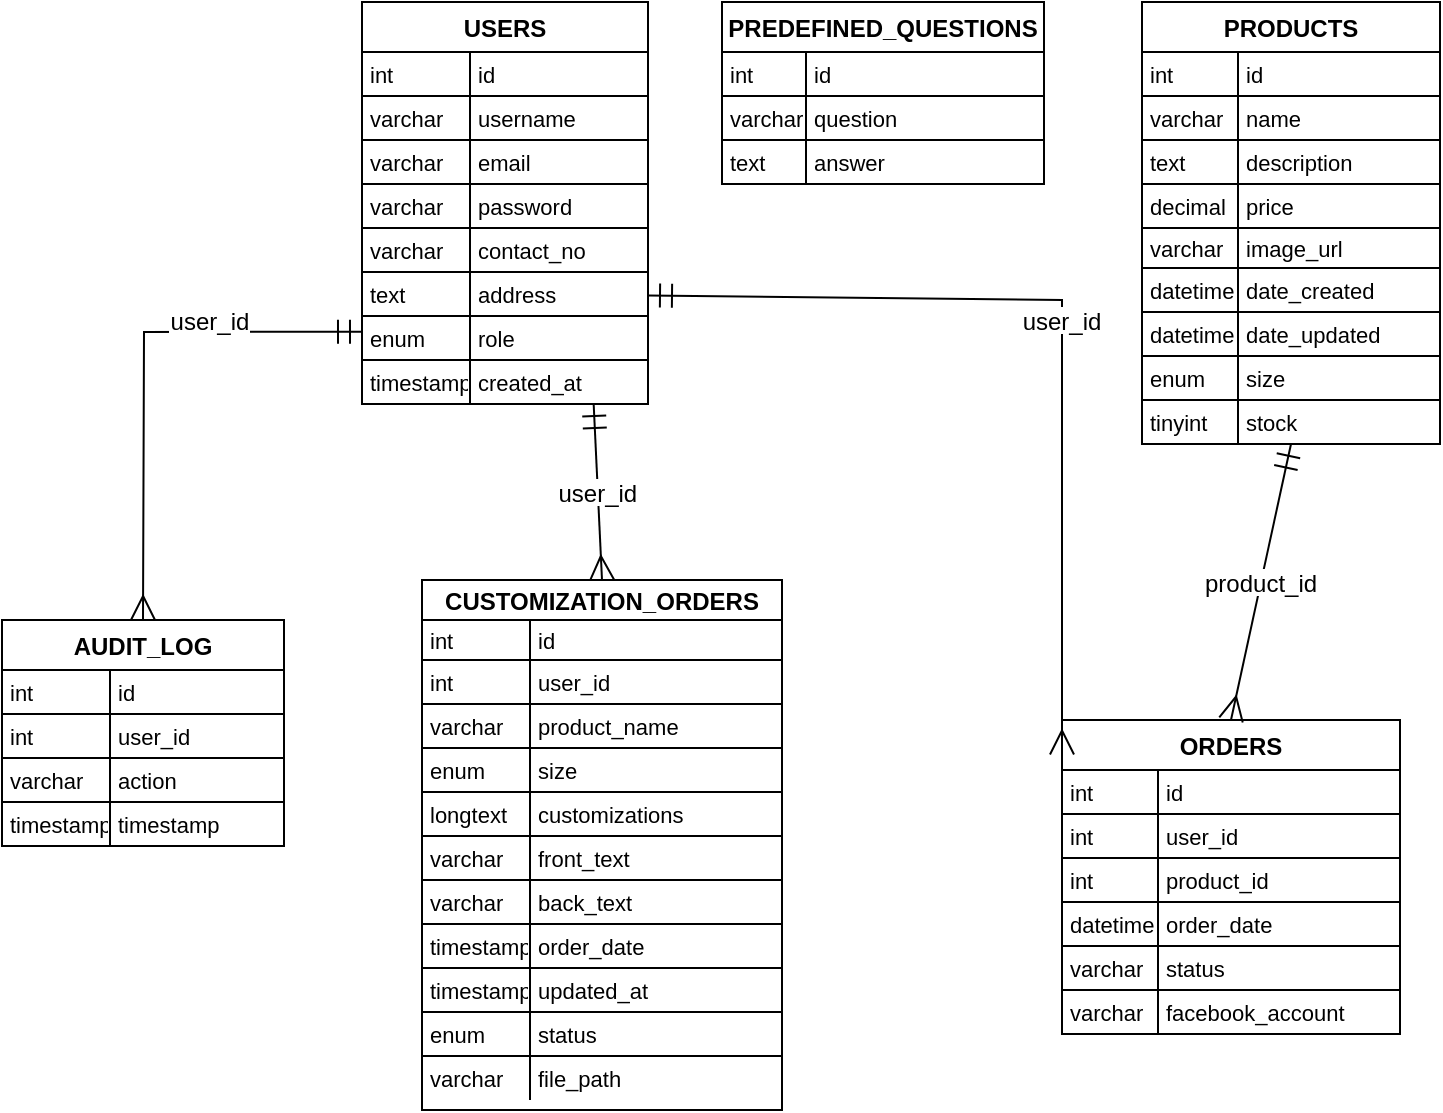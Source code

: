 <mxfile version="24.8.6" pages="2">
  <diagram name="ER DIAGRAM" id="Umiw3ccB-EdnL4fwKh97">
    <mxGraphModel dx="954" dy="650" grid="1" gridSize="10" guides="1" tooltips="1" connect="1" arrows="1" fold="1" page="1" pageScale="1" pageWidth="850" pageHeight="1100" math="0" shadow="0">
      <root>
        <mxCell id="0" />
        <mxCell id="1" parent="0" />
        <mxCell id="Mh_9xIaELjgsu_vMrWCr-121" value="user_id" style="curved=1;startArrow=ERmandOne;startSize=10;;endArrow=ERmany;endSize=10;;exitX=0.5;exitY=1;entryX=0.5;entryY=0;rounded=0;fontSize=12;" parent="1" edge="1">
          <mxGeometry relative="1" as="geometry">
            <Array as="points" />
            <mxPoint x="343" y="342" as="targetPoint" />
          </mxGeometry>
        </mxCell>
        <mxCell id="Mh_9xIaELjgsu_vMrWCr-123" value="product_id" style="curved=0;startArrow=ERmandOne;startSize=10;;endArrow=ERmany;endSize=10;;exitX=0.5;exitY=1;entryX=0.63;entryY=0;rounded=0;fontSize=12;" parent="1" edge="1">
          <mxGeometry relative="1" as="geometry">
            <Array as="points" />
            <mxPoint x="630.47" y="397" as="targetPoint" />
          </mxGeometry>
        </mxCell>
        <mxCell id="dDN7Ev0nYjmARdrbff_3-1" value="USERS" style="shape=table;startSize=25;container=1;collapsible=0;childLayout=tableLayout;fixedRows=1;rowLines=1;fontStyle=1;align=center;resizeLast=1;" parent="1" vertex="1">
          <mxGeometry x="200" y="641" width="143" height="201" as="geometry" />
        </mxCell>
        <mxCell id="dDN7Ev0nYjmARdrbff_3-2" style="shape=tableRow;horizontal=0;startSize=0;swimlaneHead=0;swimlaneBody=0;fillColor=none;collapsible=0;dropTarget=0;points=[[0,0.5],[1,0.5]];portConstraint=eastwest;top=0;left=0;right=0;bottom=0;" parent="dDN7Ev0nYjmARdrbff_3-1" vertex="1">
          <mxGeometry y="25" width="143" height="22" as="geometry" />
        </mxCell>
        <mxCell id="dDN7Ev0nYjmARdrbff_3-3" value="int" style="shape=partialRectangle;connectable=0;fillColor=none;top=0;left=0;bottom=0;right=0;align=left;spacingLeft=2;overflow=hidden;fontSize=11;" parent="dDN7Ev0nYjmARdrbff_3-2" vertex="1">
          <mxGeometry width="54" height="22" as="geometry">
            <mxRectangle width="54" height="22" as="alternateBounds" />
          </mxGeometry>
        </mxCell>
        <mxCell id="dDN7Ev0nYjmARdrbff_3-4" value="id" style="shape=partialRectangle;connectable=0;fillColor=none;top=0;left=0;bottom=0;right=0;align=left;spacingLeft=2;overflow=hidden;fontSize=11;" parent="dDN7Ev0nYjmARdrbff_3-2" vertex="1">
          <mxGeometry x="54" width="89" height="22" as="geometry">
            <mxRectangle width="89" height="22" as="alternateBounds" />
          </mxGeometry>
        </mxCell>
        <mxCell id="dDN7Ev0nYjmARdrbff_3-5" style="shape=tableRow;horizontal=0;startSize=0;swimlaneHead=0;swimlaneBody=0;fillColor=none;collapsible=0;dropTarget=0;points=[[0,0.5],[1,0.5]];portConstraint=eastwest;top=0;left=0;right=0;bottom=0;" parent="dDN7Ev0nYjmARdrbff_3-1" vertex="1">
          <mxGeometry y="47" width="143" height="22" as="geometry" />
        </mxCell>
        <mxCell id="dDN7Ev0nYjmARdrbff_3-6" value="varchar" style="shape=partialRectangle;connectable=0;fillColor=none;top=0;left=0;bottom=0;right=0;align=left;spacingLeft=2;overflow=hidden;fontSize=11;" parent="dDN7Ev0nYjmARdrbff_3-5" vertex="1">
          <mxGeometry width="54" height="22" as="geometry">
            <mxRectangle width="54" height="22" as="alternateBounds" />
          </mxGeometry>
        </mxCell>
        <mxCell id="dDN7Ev0nYjmARdrbff_3-7" value="username" style="shape=partialRectangle;connectable=0;fillColor=none;top=0;left=0;bottom=0;right=0;align=left;spacingLeft=2;overflow=hidden;fontSize=11;" parent="dDN7Ev0nYjmARdrbff_3-5" vertex="1">
          <mxGeometry x="54" width="89" height="22" as="geometry">
            <mxRectangle width="89" height="22" as="alternateBounds" />
          </mxGeometry>
        </mxCell>
        <mxCell id="dDN7Ev0nYjmARdrbff_3-8" style="shape=tableRow;horizontal=0;startSize=0;swimlaneHead=0;swimlaneBody=0;fillColor=none;collapsible=0;dropTarget=0;points=[[0,0.5],[1,0.5]];portConstraint=eastwest;top=0;left=0;right=0;bottom=0;" parent="dDN7Ev0nYjmARdrbff_3-1" vertex="1">
          <mxGeometry y="69" width="143" height="22" as="geometry" />
        </mxCell>
        <mxCell id="dDN7Ev0nYjmARdrbff_3-9" value="varchar" style="shape=partialRectangle;connectable=0;fillColor=none;top=0;left=0;bottom=0;right=0;align=left;spacingLeft=2;overflow=hidden;fontSize=11;" parent="dDN7Ev0nYjmARdrbff_3-8" vertex="1">
          <mxGeometry width="54" height="22" as="geometry">
            <mxRectangle width="54" height="22" as="alternateBounds" />
          </mxGeometry>
        </mxCell>
        <mxCell id="dDN7Ev0nYjmARdrbff_3-10" value="email" style="shape=partialRectangle;connectable=0;fillColor=none;top=0;left=0;bottom=0;right=0;align=left;spacingLeft=2;overflow=hidden;fontSize=11;" parent="dDN7Ev0nYjmARdrbff_3-8" vertex="1">
          <mxGeometry x="54" width="89" height="22" as="geometry">
            <mxRectangle width="89" height="22" as="alternateBounds" />
          </mxGeometry>
        </mxCell>
        <mxCell id="dDN7Ev0nYjmARdrbff_3-11" style="shape=tableRow;horizontal=0;startSize=0;swimlaneHead=0;swimlaneBody=0;fillColor=none;collapsible=0;dropTarget=0;points=[[0,0.5],[1,0.5]];portConstraint=eastwest;top=0;left=0;right=0;bottom=0;" parent="dDN7Ev0nYjmARdrbff_3-1" vertex="1">
          <mxGeometry y="91" width="143" height="22" as="geometry" />
        </mxCell>
        <mxCell id="dDN7Ev0nYjmARdrbff_3-12" value="varchar" style="shape=partialRectangle;connectable=0;fillColor=none;top=0;left=0;bottom=0;right=0;align=left;spacingLeft=2;overflow=hidden;fontSize=11;" parent="dDN7Ev0nYjmARdrbff_3-11" vertex="1">
          <mxGeometry width="54" height="22" as="geometry">
            <mxRectangle width="54" height="22" as="alternateBounds" />
          </mxGeometry>
        </mxCell>
        <mxCell id="dDN7Ev0nYjmARdrbff_3-13" value="password" style="shape=partialRectangle;connectable=0;fillColor=none;top=0;left=0;bottom=0;right=0;align=left;spacingLeft=2;overflow=hidden;fontSize=11;" parent="dDN7Ev0nYjmARdrbff_3-11" vertex="1">
          <mxGeometry x="54" width="89" height="22" as="geometry">
            <mxRectangle width="89" height="22" as="alternateBounds" />
          </mxGeometry>
        </mxCell>
        <mxCell id="dDN7Ev0nYjmARdrbff_3-14" style="shape=tableRow;horizontal=0;startSize=0;swimlaneHead=0;swimlaneBody=0;fillColor=none;collapsible=0;dropTarget=0;points=[[0,0.5],[1,0.5]];portConstraint=eastwest;top=0;left=0;right=0;bottom=0;" parent="dDN7Ev0nYjmARdrbff_3-1" vertex="1">
          <mxGeometry y="113" width="143" height="22" as="geometry" />
        </mxCell>
        <mxCell id="dDN7Ev0nYjmARdrbff_3-15" value="varchar" style="shape=partialRectangle;connectable=0;fillColor=none;top=0;left=0;bottom=0;right=0;align=left;spacingLeft=2;overflow=hidden;fontSize=11;" parent="dDN7Ev0nYjmARdrbff_3-14" vertex="1">
          <mxGeometry width="54" height="22" as="geometry">
            <mxRectangle width="54" height="22" as="alternateBounds" />
          </mxGeometry>
        </mxCell>
        <mxCell id="dDN7Ev0nYjmARdrbff_3-16" value="contact_no" style="shape=partialRectangle;connectable=0;fillColor=none;top=0;left=0;bottom=0;right=0;align=left;spacingLeft=2;overflow=hidden;fontSize=11;" parent="dDN7Ev0nYjmARdrbff_3-14" vertex="1">
          <mxGeometry x="54" width="89" height="22" as="geometry">
            <mxRectangle width="89" height="22" as="alternateBounds" />
          </mxGeometry>
        </mxCell>
        <mxCell id="dDN7Ev0nYjmARdrbff_3-17" style="shape=tableRow;horizontal=0;startSize=0;swimlaneHead=0;swimlaneBody=0;fillColor=none;collapsible=0;dropTarget=0;points=[[0,0.5],[1,0.5]];portConstraint=eastwest;top=0;left=0;right=0;bottom=0;" parent="dDN7Ev0nYjmARdrbff_3-1" vertex="1">
          <mxGeometry y="135" width="143" height="22" as="geometry" />
        </mxCell>
        <mxCell id="dDN7Ev0nYjmARdrbff_3-18" value="text" style="shape=partialRectangle;connectable=0;fillColor=none;top=0;left=0;bottom=0;right=0;align=left;spacingLeft=2;overflow=hidden;fontSize=11;" parent="dDN7Ev0nYjmARdrbff_3-17" vertex="1">
          <mxGeometry width="54" height="22" as="geometry">
            <mxRectangle width="54" height="22" as="alternateBounds" />
          </mxGeometry>
        </mxCell>
        <mxCell id="dDN7Ev0nYjmARdrbff_3-19" value="address" style="shape=partialRectangle;connectable=0;fillColor=none;top=0;left=0;bottom=0;right=0;align=left;spacingLeft=2;overflow=hidden;fontSize=11;" parent="dDN7Ev0nYjmARdrbff_3-17" vertex="1">
          <mxGeometry x="54" width="89" height="22" as="geometry">
            <mxRectangle width="89" height="22" as="alternateBounds" />
          </mxGeometry>
        </mxCell>
        <mxCell id="dDN7Ev0nYjmARdrbff_3-20" style="shape=tableRow;horizontal=0;startSize=0;swimlaneHead=0;swimlaneBody=0;fillColor=none;collapsible=0;dropTarget=0;points=[[0,0.5],[1,0.5]];portConstraint=eastwest;top=0;left=0;right=0;bottom=0;" parent="dDN7Ev0nYjmARdrbff_3-1" vertex="1">
          <mxGeometry y="157" width="143" height="22" as="geometry" />
        </mxCell>
        <mxCell id="dDN7Ev0nYjmARdrbff_3-21" value="enum" style="shape=partialRectangle;connectable=0;fillColor=none;top=0;left=0;bottom=0;right=0;align=left;spacingLeft=2;overflow=hidden;fontSize=11;" parent="dDN7Ev0nYjmARdrbff_3-20" vertex="1">
          <mxGeometry width="54" height="22" as="geometry">
            <mxRectangle width="54" height="22" as="alternateBounds" />
          </mxGeometry>
        </mxCell>
        <mxCell id="dDN7Ev0nYjmARdrbff_3-22" value="role" style="shape=partialRectangle;connectable=0;fillColor=none;top=0;left=0;bottom=0;right=0;align=left;spacingLeft=2;overflow=hidden;fontSize=11;" parent="dDN7Ev0nYjmARdrbff_3-20" vertex="1">
          <mxGeometry x="54" width="89" height="22" as="geometry">
            <mxRectangle width="89" height="22" as="alternateBounds" />
          </mxGeometry>
        </mxCell>
        <mxCell id="dDN7Ev0nYjmARdrbff_3-23" style="shape=tableRow;horizontal=0;startSize=0;swimlaneHead=0;swimlaneBody=0;fillColor=none;collapsible=0;dropTarget=0;points=[[0,0.5],[1,0.5]];portConstraint=eastwest;top=0;left=0;right=0;bottom=0;" parent="dDN7Ev0nYjmARdrbff_3-1" vertex="1">
          <mxGeometry y="179" width="143" height="22" as="geometry" />
        </mxCell>
        <mxCell id="dDN7Ev0nYjmARdrbff_3-24" value="timestamp" style="shape=partialRectangle;connectable=0;fillColor=none;top=0;left=0;bottom=0;right=0;align=left;spacingLeft=2;overflow=hidden;fontSize=11;" parent="dDN7Ev0nYjmARdrbff_3-23" vertex="1">
          <mxGeometry width="54" height="22" as="geometry">
            <mxRectangle width="54" height="22" as="alternateBounds" />
          </mxGeometry>
        </mxCell>
        <mxCell id="dDN7Ev0nYjmARdrbff_3-25" value="created_at" style="shape=partialRectangle;connectable=0;fillColor=none;top=0;left=0;bottom=0;right=0;align=left;spacingLeft=2;overflow=hidden;fontSize=11;" parent="dDN7Ev0nYjmARdrbff_3-23" vertex="1">
          <mxGeometry x="54" width="89" height="22" as="geometry">
            <mxRectangle width="89" height="22" as="alternateBounds" />
          </mxGeometry>
        </mxCell>
        <mxCell id="dDN7Ev0nYjmARdrbff_3-26" value="AUDIT_LOG" style="shape=table;startSize=25;container=1;collapsible=0;childLayout=tableLayout;fixedRows=1;rowLines=1;fontStyle=1;align=center;resizeLast=1;" parent="1" vertex="1">
          <mxGeometry x="20" y="950" width="141" height="113" as="geometry" />
        </mxCell>
        <mxCell id="dDN7Ev0nYjmARdrbff_3-27" style="shape=tableRow;horizontal=0;startSize=0;swimlaneHead=0;swimlaneBody=0;fillColor=none;collapsible=0;dropTarget=0;points=[[0,0.5],[1,0.5]];portConstraint=eastwest;top=0;left=0;right=0;bottom=0;" parent="dDN7Ev0nYjmARdrbff_3-26" vertex="1">
          <mxGeometry y="25" width="141" height="22" as="geometry" />
        </mxCell>
        <mxCell id="dDN7Ev0nYjmARdrbff_3-28" value="int" style="shape=partialRectangle;connectable=0;fillColor=none;top=0;left=0;bottom=0;right=0;align=left;spacingLeft=2;overflow=hidden;fontSize=11;" parent="dDN7Ev0nYjmARdrbff_3-27" vertex="1">
          <mxGeometry width="54" height="22" as="geometry">
            <mxRectangle width="54" height="22" as="alternateBounds" />
          </mxGeometry>
        </mxCell>
        <mxCell id="dDN7Ev0nYjmARdrbff_3-29" value="id" style="shape=partialRectangle;connectable=0;fillColor=none;top=0;left=0;bottom=0;right=0;align=left;spacingLeft=2;overflow=hidden;fontSize=11;" parent="dDN7Ev0nYjmARdrbff_3-27" vertex="1">
          <mxGeometry x="54" width="87" height="22" as="geometry">
            <mxRectangle width="87" height="22" as="alternateBounds" />
          </mxGeometry>
        </mxCell>
        <mxCell id="dDN7Ev0nYjmARdrbff_3-30" style="shape=tableRow;horizontal=0;startSize=0;swimlaneHead=0;swimlaneBody=0;fillColor=none;collapsible=0;dropTarget=0;points=[[0,0.5],[1,0.5]];portConstraint=eastwest;top=0;left=0;right=0;bottom=0;" parent="dDN7Ev0nYjmARdrbff_3-26" vertex="1">
          <mxGeometry y="47" width="141" height="22" as="geometry" />
        </mxCell>
        <mxCell id="dDN7Ev0nYjmARdrbff_3-31" value="int" style="shape=partialRectangle;connectable=0;fillColor=none;top=0;left=0;bottom=0;right=0;align=left;spacingLeft=2;overflow=hidden;fontSize=11;" parent="dDN7Ev0nYjmARdrbff_3-30" vertex="1">
          <mxGeometry width="54" height="22" as="geometry">
            <mxRectangle width="54" height="22" as="alternateBounds" />
          </mxGeometry>
        </mxCell>
        <mxCell id="dDN7Ev0nYjmARdrbff_3-32" value="user_id" style="shape=partialRectangle;connectable=0;fillColor=none;top=0;left=0;bottom=0;right=0;align=left;spacingLeft=2;overflow=hidden;fontSize=11;" parent="dDN7Ev0nYjmARdrbff_3-30" vertex="1">
          <mxGeometry x="54" width="87" height="22" as="geometry">
            <mxRectangle width="87" height="22" as="alternateBounds" />
          </mxGeometry>
        </mxCell>
        <mxCell id="dDN7Ev0nYjmARdrbff_3-33" style="shape=tableRow;horizontal=0;startSize=0;swimlaneHead=0;swimlaneBody=0;fillColor=none;collapsible=0;dropTarget=0;points=[[0,0.5],[1,0.5]];portConstraint=eastwest;top=0;left=0;right=0;bottom=0;" parent="dDN7Ev0nYjmARdrbff_3-26" vertex="1">
          <mxGeometry y="69" width="141" height="22" as="geometry" />
        </mxCell>
        <mxCell id="dDN7Ev0nYjmARdrbff_3-34" value="varchar" style="shape=partialRectangle;connectable=0;fillColor=none;top=0;left=0;bottom=0;right=0;align=left;spacingLeft=2;overflow=hidden;fontSize=11;" parent="dDN7Ev0nYjmARdrbff_3-33" vertex="1">
          <mxGeometry width="54" height="22" as="geometry">
            <mxRectangle width="54" height="22" as="alternateBounds" />
          </mxGeometry>
        </mxCell>
        <mxCell id="dDN7Ev0nYjmARdrbff_3-35" value="action" style="shape=partialRectangle;connectable=0;fillColor=none;top=0;left=0;bottom=0;right=0;align=left;spacingLeft=2;overflow=hidden;fontSize=11;" parent="dDN7Ev0nYjmARdrbff_3-33" vertex="1">
          <mxGeometry x="54" width="87" height="22" as="geometry">
            <mxRectangle width="87" height="22" as="alternateBounds" />
          </mxGeometry>
        </mxCell>
        <mxCell id="dDN7Ev0nYjmARdrbff_3-36" style="shape=tableRow;horizontal=0;startSize=0;swimlaneHead=0;swimlaneBody=0;fillColor=none;collapsible=0;dropTarget=0;points=[[0,0.5],[1,0.5]];portConstraint=eastwest;top=0;left=0;right=0;bottom=0;" parent="dDN7Ev0nYjmARdrbff_3-26" vertex="1">
          <mxGeometry y="91" width="141" height="22" as="geometry" />
        </mxCell>
        <mxCell id="dDN7Ev0nYjmARdrbff_3-37" value="timestamp" style="shape=partialRectangle;connectable=0;fillColor=none;top=0;left=0;bottom=0;right=0;align=left;spacingLeft=2;overflow=hidden;fontSize=11;" parent="dDN7Ev0nYjmARdrbff_3-36" vertex="1">
          <mxGeometry width="54" height="22" as="geometry">
            <mxRectangle width="54" height="22" as="alternateBounds" />
          </mxGeometry>
        </mxCell>
        <mxCell id="dDN7Ev0nYjmARdrbff_3-38" value="timestamp" style="shape=partialRectangle;connectable=0;fillColor=none;top=0;left=0;bottom=0;right=0;align=left;spacingLeft=2;overflow=hidden;fontSize=11;" parent="dDN7Ev0nYjmARdrbff_3-36" vertex="1">
          <mxGeometry x="54" width="87" height="22" as="geometry">
            <mxRectangle width="87" height="22" as="alternateBounds" />
          </mxGeometry>
        </mxCell>
        <mxCell id="dDN7Ev0nYjmARdrbff_3-39" value="CUSTOMIZATION_ORDERS" style="shape=table;startSize=20;container=1;collapsible=0;childLayout=tableLayout;fixedRows=1;rowLines=1;fontStyle=1;align=center;resizeLast=1;" parent="1" vertex="1">
          <mxGeometry x="230" y="930" width="180" height="265" as="geometry" />
        </mxCell>
        <mxCell id="dDN7Ev0nYjmARdrbff_3-40" style="shape=tableRow;horizontal=0;startSize=0;swimlaneHead=0;swimlaneBody=0;fillColor=none;collapsible=0;dropTarget=0;points=[[0,0.5],[1,0.5]];portConstraint=eastwest;top=0;left=0;right=0;bottom=0;" parent="dDN7Ev0nYjmARdrbff_3-39" vertex="1">
          <mxGeometry y="20" width="180" height="20" as="geometry" />
        </mxCell>
        <mxCell id="dDN7Ev0nYjmARdrbff_3-41" value="int" style="shape=partialRectangle;connectable=0;fillColor=none;top=0;left=0;bottom=0;right=0;align=left;spacingLeft=2;overflow=hidden;fontSize=11;" parent="dDN7Ev0nYjmARdrbff_3-40" vertex="1">
          <mxGeometry width="54" height="20" as="geometry">
            <mxRectangle width="54" height="20" as="alternateBounds" />
          </mxGeometry>
        </mxCell>
        <mxCell id="dDN7Ev0nYjmARdrbff_3-42" value="id" style="shape=partialRectangle;connectable=0;fillColor=none;top=0;left=0;bottom=0;right=0;align=left;spacingLeft=2;overflow=hidden;fontSize=11;" parent="dDN7Ev0nYjmARdrbff_3-40" vertex="1">
          <mxGeometry x="54" width="126" height="20" as="geometry">
            <mxRectangle width="126" height="20" as="alternateBounds" />
          </mxGeometry>
        </mxCell>
        <mxCell id="dDN7Ev0nYjmARdrbff_3-43" style="shape=tableRow;horizontal=0;startSize=0;swimlaneHead=0;swimlaneBody=0;fillColor=none;collapsible=0;dropTarget=0;points=[[0,0.5],[1,0.5]];portConstraint=eastwest;top=0;left=0;right=0;bottom=0;" parent="dDN7Ev0nYjmARdrbff_3-39" vertex="1">
          <mxGeometry y="40" width="180" height="22" as="geometry" />
        </mxCell>
        <mxCell id="dDN7Ev0nYjmARdrbff_3-44" value="int" style="shape=partialRectangle;connectable=0;fillColor=none;top=0;left=0;bottom=0;right=0;align=left;spacingLeft=2;overflow=hidden;fontSize=11;" parent="dDN7Ev0nYjmARdrbff_3-43" vertex="1">
          <mxGeometry width="54" height="22" as="geometry">
            <mxRectangle width="54" height="22" as="alternateBounds" />
          </mxGeometry>
        </mxCell>
        <mxCell id="dDN7Ev0nYjmARdrbff_3-45" value="user_id" style="shape=partialRectangle;connectable=0;fillColor=none;top=0;left=0;bottom=0;right=0;align=left;spacingLeft=2;overflow=hidden;fontSize=11;" parent="dDN7Ev0nYjmARdrbff_3-43" vertex="1">
          <mxGeometry x="54" width="126" height="22" as="geometry">
            <mxRectangle width="126" height="22" as="alternateBounds" />
          </mxGeometry>
        </mxCell>
        <mxCell id="dDN7Ev0nYjmARdrbff_3-46" style="shape=tableRow;horizontal=0;startSize=0;swimlaneHead=0;swimlaneBody=0;fillColor=none;collapsible=0;dropTarget=0;points=[[0,0.5],[1,0.5]];portConstraint=eastwest;top=0;left=0;right=0;bottom=0;" parent="dDN7Ev0nYjmARdrbff_3-39" vertex="1">
          <mxGeometry y="62" width="180" height="22" as="geometry" />
        </mxCell>
        <mxCell id="dDN7Ev0nYjmARdrbff_3-47" value="varchar" style="shape=partialRectangle;connectable=0;fillColor=none;top=0;left=0;bottom=0;right=0;align=left;spacingLeft=2;overflow=hidden;fontSize=11;" parent="dDN7Ev0nYjmARdrbff_3-46" vertex="1">
          <mxGeometry width="54" height="22" as="geometry">
            <mxRectangle width="54" height="22" as="alternateBounds" />
          </mxGeometry>
        </mxCell>
        <mxCell id="dDN7Ev0nYjmARdrbff_3-48" value="product_name" style="shape=partialRectangle;connectable=0;fillColor=none;top=0;left=0;bottom=0;right=0;align=left;spacingLeft=2;overflow=hidden;fontSize=11;" parent="dDN7Ev0nYjmARdrbff_3-46" vertex="1">
          <mxGeometry x="54" width="126" height="22" as="geometry">
            <mxRectangle width="126" height="22" as="alternateBounds" />
          </mxGeometry>
        </mxCell>
        <mxCell id="dDN7Ev0nYjmARdrbff_3-49" style="shape=tableRow;horizontal=0;startSize=0;swimlaneHead=0;swimlaneBody=0;fillColor=none;collapsible=0;dropTarget=0;points=[[0,0.5],[1,0.5]];portConstraint=eastwest;top=0;left=0;right=0;bottom=0;" parent="dDN7Ev0nYjmARdrbff_3-39" vertex="1">
          <mxGeometry y="84" width="180" height="22" as="geometry" />
        </mxCell>
        <mxCell id="dDN7Ev0nYjmARdrbff_3-50" value="enum" style="shape=partialRectangle;connectable=0;fillColor=none;top=0;left=0;bottom=0;right=0;align=left;spacingLeft=2;overflow=hidden;fontSize=11;" parent="dDN7Ev0nYjmARdrbff_3-49" vertex="1">
          <mxGeometry width="54" height="22" as="geometry">
            <mxRectangle width="54" height="22" as="alternateBounds" />
          </mxGeometry>
        </mxCell>
        <mxCell id="dDN7Ev0nYjmARdrbff_3-51" value="size" style="shape=partialRectangle;connectable=0;fillColor=none;top=0;left=0;bottom=0;right=0;align=left;spacingLeft=2;overflow=hidden;fontSize=11;" parent="dDN7Ev0nYjmARdrbff_3-49" vertex="1">
          <mxGeometry x="54" width="126" height="22" as="geometry">
            <mxRectangle width="126" height="22" as="alternateBounds" />
          </mxGeometry>
        </mxCell>
        <mxCell id="dDN7Ev0nYjmARdrbff_3-52" style="shape=tableRow;horizontal=0;startSize=0;swimlaneHead=0;swimlaneBody=0;fillColor=none;collapsible=0;dropTarget=0;points=[[0,0.5],[1,0.5]];portConstraint=eastwest;top=0;left=0;right=0;bottom=0;" parent="dDN7Ev0nYjmARdrbff_3-39" vertex="1">
          <mxGeometry y="106" width="180" height="22" as="geometry" />
        </mxCell>
        <mxCell id="dDN7Ev0nYjmARdrbff_3-53" value="longtext" style="shape=partialRectangle;connectable=0;fillColor=none;top=0;left=0;bottom=0;right=0;align=left;spacingLeft=2;overflow=hidden;fontSize=11;" parent="dDN7Ev0nYjmARdrbff_3-52" vertex="1">
          <mxGeometry width="54" height="22" as="geometry">
            <mxRectangle width="54" height="22" as="alternateBounds" />
          </mxGeometry>
        </mxCell>
        <mxCell id="dDN7Ev0nYjmARdrbff_3-54" value="customizations" style="shape=partialRectangle;connectable=0;fillColor=none;top=0;left=0;bottom=0;right=0;align=left;spacingLeft=2;overflow=hidden;fontSize=11;" parent="dDN7Ev0nYjmARdrbff_3-52" vertex="1">
          <mxGeometry x="54" width="126" height="22" as="geometry">
            <mxRectangle width="126" height="22" as="alternateBounds" />
          </mxGeometry>
        </mxCell>
        <mxCell id="dDN7Ev0nYjmARdrbff_3-55" style="shape=tableRow;horizontal=0;startSize=0;swimlaneHead=0;swimlaneBody=0;fillColor=none;collapsible=0;dropTarget=0;points=[[0,0.5],[1,0.5]];portConstraint=eastwest;top=0;left=0;right=0;bottom=0;" parent="dDN7Ev0nYjmARdrbff_3-39" vertex="1">
          <mxGeometry y="128" width="180" height="22" as="geometry" />
        </mxCell>
        <mxCell id="dDN7Ev0nYjmARdrbff_3-56" value="varchar" style="shape=partialRectangle;connectable=0;fillColor=none;top=0;left=0;bottom=0;right=0;align=left;spacingLeft=2;overflow=hidden;fontSize=11;" parent="dDN7Ev0nYjmARdrbff_3-55" vertex="1">
          <mxGeometry width="54" height="22" as="geometry">
            <mxRectangle width="54" height="22" as="alternateBounds" />
          </mxGeometry>
        </mxCell>
        <mxCell id="dDN7Ev0nYjmARdrbff_3-57" value="front_text" style="shape=partialRectangle;connectable=0;fillColor=none;top=0;left=0;bottom=0;right=0;align=left;spacingLeft=2;overflow=hidden;fontSize=11;" parent="dDN7Ev0nYjmARdrbff_3-55" vertex="1">
          <mxGeometry x="54" width="126" height="22" as="geometry">
            <mxRectangle width="126" height="22" as="alternateBounds" />
          </mxGeometry>
        </mxCell>
        <mxCell id="dDN7Ev0nYjmARdrbff_3-58" style="shape=tableRow;horizontal=0;startSize=0;swimlaneHead=0;swimlaneBody=0;fillColor=none;collapsible=0;dropTarget=0;points=[[0,0.5],[1,0.5]];portConstraint=eastwest;top=0;left=0;right=0;bottom=0;" parent="dDN7Ev0nYjmARdrbff_3-39" vertex="1">
          <mxGeometry y="150" width="180" height="22" as="geometry" />
        </mxCell>
        <mxCell id="dDN7Ev0nYjmARdrbff_3-59" value="varchar" style="shape=partialRectangle;connectable=0;fillColor=none;top=0;left=0;bottom=0;right=0;align=left;spacingLeft=2;overflow=hidden;fontSize=11;" parent="dDN7Ev0nYjmARdrbff_3-58" vertex="1">
          <mxGeometry width="54" height="22" as="geometry">
            <mxRectangle width="54" height="22" as="alternateBounds" />
          </mxGeometry>
        </mxCell>
        <mxCell id="dDN7Ev0nYjmARdrbff_3-60" value="back_text" style="shape=partialRectangle;connectable=0;fillColor=none;top=0;left=0;bottom=0;right=0;align=left;spacingLeft=2;overflow=hidden;fontSize=11;" parent="dDN7Ev0nYjmARdrbff_3-58" vertex="1">
          <mxGeometry x="54" width="126" height="22" as="geometry">
            <mxRectangle width="126" height="22" as="alternateBounds" />
          </mxGeometry>
        </mxCell>
        <mxCell id="dDN7Ev0nYjmARdrbff_3-61" style="shape=tableRow;horizontal=0;startSize=0;swimlaneHead=0;swimlaneBody=0;fillColor=none;collapsible=0;dropTarget=0;points=[[0,0.5],[1,0.5]];portConstraint=eastwest;top=0;left=0;right=0;bottom=0;" parent="dDN7Ev0nYjmARdrbff_3-39" vertex="1">
          <mxGeometry y="172" width="180" height="22" as="geometry" />
        </mxCell>
        <mxCell id="dDN7Ev0nYjmARdrbff_3-62" value="timestamp" style="shape=partialRectangle;connectable=0;fillColor=none;top=0;left=0;bottom=0;right=0;align=left;spacingLeft=2;overflow=hidden;fontSize=11;" parent="dDN7Ev0nYjmARdrbff_3-61" vertex="1">
          <mxGeometry width="54" height="22" as="geometry">
            <mxRectangle width="54" height="22" as="alternateBounds" />
          </mxGeometry>
        </mxCell>
        <mxCell id="dDN7Ev0nYjmARdrbff_3-63" value="order_date" style="shape=partialRectangle;connectable=0;fillColor=none;top=0;left=0;bottom=0;right=0;align=left;spacingLeft=2;overflow=hidden;fontSize=11;" parent="dDN7Ev0nYjmARdrbff_3-61" vertex="1">
          <mxGeometry x="54" width="126" height="22" as="geometry">
            <mxRectangle width="126" height="22" as="alternateBounds" />
          </mxGeometry>
        </mxCell>
        <mxCell id="dDN7Ev0nYjmARdrbff_3-64" style="shape=tableRow;horizontal=0;startSize=0;swimlaneHead=0;swimlaneBody=0;fillColor=none;collapsible=0;dropTarget=0;points=[[0,0.5],[1,0.5]];portConstraint=eastwest;top=0;left=0;right=0;bottom=0;" parent="dDN7Ev0nYjmARdrbff_3-39" vertex="1">
          <mxGeometry y="194" width="180" height="22" as="geometry" />
        </mxCell>
        <mxCell id="dDN7Ev0nYjmARdrbff_3-65" value="timestamp" style="shape=partialRectangle;connectable=0;fillColor=none;top=0;left=0;bottom=0;right=0;align=left;spacingLeft=2;overflow=hidden;fontSize=11;" parent="dDN7Ev0nYjmARdrbff_3-64" vertex="1">
          <mxGeometry width="54" height="22" as="geometry">
            <mxRectangle width="54" height="22" as="alternateBounds" />
          </mxGeometry>
        </mxCell>
        <mxCell id="dDN7Ev0nYjmARdrbff_3-66" value="updated_at" style="shape=partialRectangle;connectable=0;fillColor=none;top=0;left=0;bottom=0;right=0;align=left;spacingLeft=2;overflow=hidden;fontSize=11;" parent="dDN7Ev0nYjmARdrbff_3-64" vertex="1">
          <mxGeometry x="54" width="126" height="22" as="geometry">
            <mxRectangle width="126" height="22" as="alternateBounds" />
          </mxGeometry>
        </mxCell>
        <mxCell id="dDN7Ev0nYjmARdrbff_3-67" style="shape=tableRow;horizontal=0;startSize=0;swimlaneHead=0;swimlaneBody=0;fillColor=none;collapsible=0;dropTarget=0;points=[[0,0.5],[1,0.5]];portConstraint=eastwest;top=0;left=0;right=0;bottom=0;" parent="dDN7Ev0nYjmARdrbff_3-39" vertex="1">
          <mxGeometry y="216" width="180" height="22" as="geometry" />
        </mxCell>
        <mxCell id="dDN7Ev0nYjmARdrbff_3-68" value="enum" style="shape=partialRectangle;connectable=0;fillColor=none;top=0;left=0;bottom=0;right=0;align=left;spacingLeft=2;overflow=hidden;fontSize=11;" parent="dDN7Ev0nYjmARdrbff_3-67" vertex="1">
          <mxGeometry width="54" height="22" as="geometry">
            <mxRectangle width="54" height="22" as="alternateBounds" />
          </mxGeometry>
        </mxCell>
        <mxCell id="dDN7Ev0nYjmARdrbff_3-69" value="status" style="shape=partialRectangle;connectable=0;fillColor=none;top=0;left=0;bottom=0;right=0;align=left;spacingLeft=2;overflow=hidden;fontSize=11;" parent="dDN7Ev0nYjmARdrbff_3-67" vertex="1">
          <mxGeometry x="54" width="126" height="22" as="geometry">
            <mxRectangle width="126" height="22" as="alternateBounds" />
          </mxGeometry>
        </mxCell>
        <mxCell id="dDN7Ev0nYjmARdrbff_3-70" style="shape=tableRow;horizontal=0;startSize=0;swimlaneHead=0;swimlaneBody=0;fillColor=none;collapsible=0;dropTarget=0;points=[[0,0.5],[1,0.5]];portConstraint=eastwest;top=0;left=0;right=0;bottom=0;" parent="dDN7Ev0nYjmARdrbff_3-39" vertex="1">
          <mxGeometry y="238" width="180" height="22" as="geometry" />
        </mxCell>
        <mxCell id="dDN7Ev0nYjmARdrbff_3-71" value="varchar" style="shape=partialRectangle;connectable=0;fillColor=none;top=0;left=0;bottom=0;right=0;align=left;spacingLeft=2;overflow=hidden;fontSize=11;" parent="dDN7Ev0nYjmARdrbff_3-70" vertex="1">
          <mxGeometry width="54" height="22" as="geometry">
            <mxRectangle width="54" height="22" as="alternateBounds" />
          </mxGeometry>
        </mxCell>
        <mxCell id="dDN7Ev0nYjmARdrbff_3-72" value="file_path" style="shape=partialRectangle;connectable=0;fillColor=none;top=0;left=0;bottom=0;right=0;align=left;spacingLeft=2;overflow=hidden;fontSize=11;" parent="dDN7Ev0nYjmARdrbff_3-70" vertex="1">
          <mxGeometry x="54" width="126" height="22" as="geometry">
            <mxRectangle width="126" height="22" as="alternateBounds" />
          </mxGeometry>
        </mxCell>
        <mxCell id="dDN7Ev0nYjmARdrbff_3-73" value="ORDERS" style="shape=table;startSize=25;container=1;collapsible=0;childLayout=tableLayout;fixedRows=1;rowLines=1;fontStyle=1;align=center;resizeLast=1;" parent="1" vertex="1">
          <mxGeometry x="550" y="1000" width="169" height="157" as="geometry" />
        </mxCell>
        <mxCell id="dDN7Ev0nYjmARdrbff_3-74" style="shape=tableRow;horizontal=0;startSize=0;swimlaneHead=0;swimlaneBody=0;fillColor=none;collapsible=0;dropTarget=0;points=[[0,0.5],[1,0.5]];portConstraint=eastwest;top=0;left=0;right=0;bottom=0;" parent="dDN7Ev0nYjmARdrbff_3-73" vertex="1">
          <mxGeometry y="25" width="169" height="22" as="geometry" />
        </mxCell>
        <mxCell id="dDN7Ev0nYjmARdrbff_3-75" value="int" style="shape=partialRectangle;connectable=0;fillColor=none;top=0;left=0;bottom=0;right=0;align=left;spacingLeft=2;overflow=hidden;fontSize=11;" parent="dDN7Ev0nYjmARdrbff_3-74" vertex="1">
          <mxGeometry width="48" height="22" as="geometry">
            <mxRectangle width="48" height="22" as="alternateBounds" />
          </mxGeometry>
        </mxCell>
        <mxCell id="dDN7Ev0nYjmARdrbff_3-76" value="id" style="shape=partialRectangle;connectable=0;fillColor=none;top=0;left=0;bottom=0;right=0;align=left;spacingLeft=2;overflow=hidden;fontSize=11;" parent="dDN7Ev0nYjmARdrbff_3-74" vertex="1">
          <mxGeometry x="48" width="121" height="22" as="geometry">
            <mxRectangle width="121" height="22" as="alternateBounds" />
          </mxGeometry>
        </mxCell>
        <mxCell id="dDN7Ev0nYjmARdrbff_3-77" style="shape=tableRow;horizontal=0;startSize=0;swimlaneHead=0;swimlaneBody=0;fillColor=none;collapsible=0;dropTarget=0;points=[[0,0.5],[1,0.5]];portConstraint=eastwest;top=0;left=0;right=0;bottom=0;" parent="dDN7Ev0nYjmARdrbff_3-73" vertex="1">
          <mxGeometry y="47" width="169" height="22" as="geometry" />
        </mxCell>
        <mxCell id="dDN7Ev0nYjmARdrbff_3-78" value="int" style="shape=partialRectangle;connectable=0;fillColor=none;top=0;left=0;bottom=0;right=0;align=left;spacingLeft=2;overflow=hidden;fontSize=11;" parent="dDN7Ev0nYjmARdrbff_3-77" vertex="1">
          <mxGeometry width="48" height="22" as="geometry">
            <mxRectangle width="48" height="22" as="alternateBounds" />
          </mxGeometry>
        </mxCell>
        <mxCell id="dDN7Ev0nYjmARdrbff_3-79" value="user_id" style="shape=partialRectangle;connectable=0;fillColor=none;top=0;left=0;bottom=0;right=0;align=left;spacingLeft=2;overflow=hidden;fontSize=11;" parent="dDN7Ev0nYjmARdrbff_3-77" vertex="1">
          <mxGeometry x="48" width="121" height="22" as="geometry">
            <mxRectangle width="121" height="22" as="alternateBounds" />
          </mxGeometry>
        </mxCell>
        <mxCell id="dDN7Ev0nYjmARdrbff_3-80" style="shape=tableRow;horizontal=0;startSize=0;swimlaneHead=0;swimlaneBody=0;fillColor=none;collapsible=0;dropTarget=0;points=[[0,0.5],[1,0.5]];portConstraint=eastwest;top=0;left=0;right=0;bottom=0;" parent="dDN7Ev0nYjmARdrbff_3-73" vertex="1">
          <mxGeometry y="69" width="169" height="22" as="geometry" />
        </mxCell>
        <mxCell id="dDN7Ev0nYjmARdrbff_3-81" value="int" style="shape=partialRectangle;connectable=0;fillColor=none;top=0;left=0;bottom=0;right=0;align=left;spacingLeft=2;overflow=hidden;fontSize=11;" parent="dDN7Ev0nYjmARdrbff_3-80" vertex="1">
          <mxGeometry width="48" height="22" as="geometry">
            <mxRectangle width="48" height="22" as="alternateBounds" />
          </mxGeometry>
        </mxCell>
        <mxCell id="dDN7Ev0nYjmARdrbff_3-82" value="product_id" style="shape=partialRectangle;connectable=0;fillColor=none;top=0;left=0;bottom=0;right=0;align=left;spacingLeft=2;overflow=hidden;fontSize=11;" parent="dDN7Ev0nYjmARdrbff_3-80" vertex="1">
          <mxGeometry x="48" width="121" height="22" as="geometry">
            <mxRectangle width="121" height="22" as="alternateBounds" />
          </mxGeometry>
        </mxCell>
        <mxCell id="dDN7Ev0nYjmARdrbff_3-83" style="shape=tableRow;horizontal=0;startSize=0;swimlaneHead=0;swimlaneBody=0;fillColor=none;collapsible=0;dropTarget=0;points=[[0,0.5],[1,0.5]];portConstraint=eastwest;top=0;left=0;right=0;bottom=0;" parent="dDN7Ev0nYjmARdrbff_3-73" vertex="1">
          <mxGeometry y="91" width="169" height="22" as="geometry" />
        </mxCell>
        <mxCell id="dDN7Ev0nYjmARdrbff_3-84" value="datetime" style="shape=partialRectangle;connectable=0;fillColor=none;top=0;left=0;bottom=0;right=0;align=left;spacingLeft=2;overflow=hidden;fontSize=11;" parent="dDN7Ev0nYjmARdrbff_3-83" vertex="1">
          <mxGeometry width="48" height="22" as="geometry">
            <mxRectangle width="48" height="22" as="alternateBounds" />
          </mxGeometry>
        </mxCell>
        <mxCell id="dDN7Ev0nYjmARdrbff_3-85" value="order_date" style="shape=partialRectangle;connectable=0;fillColor=none;top=0;left=0;bottom=0;right=0;align=left;spacingLeft=2;overflow=hidden;fontSize=11;" parent="dDN7Ev0nYjmARdrbff_3-83" vertex="1">
          <mxGeometry x="48" width="121" height="22" as="geometry">
            <mxRectangle width="121" height="22" as="alternateBounds" />
          </mxGeometry>
        </mxCell>
        <mxCell id="dDN7Ev0nYjmARdrbff_3-86" style="shape=tableRow;horizontal=0;startSize=0;swimlaneHead=0;swimlaneBody=0;fillColor=none;collapsible=0;dropTarget=0;points=[[0,0.5],[1,0.5]];portConstraint=eastwest;top=0;left=0;right=0;bottom=0;" parent="dDN7Ev0nYjmARdrbff_3-73" vertex="1">
          <mxGeometry y="113" width="169" height="22" as="geometry" />
        </mxCell>
        <mxCell id="dDN7Ev0nYjmARdrbff_3-87" value="varchar" style="shape=partialRectangle;connectable=0;fillColor=none;top=0;left=0;bottom=0;right=0;align=left;spacingLeft=2;overflow=hidden;fontSize=11;" parent="dDN7Ev0nYjmARdrbff_3-86" vertex="1">
          <mxGeometry width="48" height="22" as="geometry">
            <mxRectangle width="48" height="22" as="alternateBounds" />
          </mxGeometry>
        </mxCell>
        <mxCell id="dDN7Ev0nYjmARdrbff_3-88" value="status" style="shape=partialRectangle;connectable=0;fillColor=none;top=0;left=0;bottom=0;right=0;align=left;spacingLeft=2;overflow=hidden;fontSize=11;" parent="dDN7Ev0nYjmARdrbff_3-86" vertex="1">
          <mxGeometry x="48" width="121" height="22" as="geometry">
            <mxRectangle width="121" height="22" as="alternateBounds" />
          </mxGeometry>
        </mxCell>
        <mxCell id="dDN7Ev0nYjmARdrbff_3-89" style="shape=tableRow;horizontal=0;startSize=0;swimlaneHead=0;swimlaneBody=0;fillColor=none;collapsible=0;dropTarget=0;points=[[0,0.5],[1,0.5]];portConstraint=eastwest;top=0;left=0;right=0;bottom=0;" parent="dDN7Ev0nYjmARdrbff_3-73" vertex="1">
          <mxGeometry y="135" width="169" height="22" as="geometry" />
        </mxCell>
        <mxCell id="dDN7Ev0nYjmARdrbff_3-90" value="varchar" style="shape=partialRectangle;connectable=0;fillColor=none;top=0;left=0;bottom=0;right=0;align=left;spacingLeft=2;overflow=hidden;fontSize=11;" parent="dDN7Ev0nYjmARdrbff_3-89" vertex="1">
          <mxGeometry width="48" height="22" as="geometry">
            <mxRectangle width="48" height="22" as="alternateBounds" />
          </mxGeometry>
        </mxCell>
        <mxCell id="dDN7Ev0nYjmARdrbff_3-91" value="facebook_account" style="shape=partialRectangle;connectable=0;fillColor=none;top=0;left=0;bottom=0;right=0;align=left;spacingLeft=2;overflow=hidden;fontSize=11;" parent="dDN7Ev0nYjmARdrbff_3-89" vertex="1">
          <mxGeometry x="48" width="121" height="22" as="geometry">
            <mxRectangle width="121" height="22" as="alternateBounds" />
          </mxGeometry>
        </mxCell>
        <mxCell id="dDN7Ev0nYjmARdrbff_3-92" value="PREDEFINED_QUESTIONS" style="shape=table;startSize=25;container=1;collapsible=0;childLayout=tableLayout;fixedRows=1;rowLines=1;fontStyle=1;align=center;resizeLast=1;" parent="1" vertex="1">
          <mxGeometry x="380" y="641" width="161" height="91" as="geometry" />
        </mxCell>
        <mxCell id="dDN7Ev0nYjmARdrbff_3-93" style="shape=tableRow;horizontal=0;startSize=0;swimlaneHead=0;swimlaneBody=0;fillColor=none;collapsible=0;dropTarget=0;points=[[0,0.5],[1,0.5]];portConstraint=eastwest;top=0;left=0;right=0;bottom=0;" parent="dDN7Ev0nYjmARdrbff_3-92" vertex="1">
          <mxGeometry y="25" width="161" height="22" as="geometry" />
        </mxCell>
        <mxCell id="dDN7Ev0nYjmARdrbff_3-94" value="int" style="shape=partialRectangle;connectable=0;fillColor=none;top=0;left=0;bottom=0;right=0;align=left;spacingLeft=2;overflow=hidden;fontSize=11;" parent="dDN7Ev0nYjmARdrbff_3-93" vertex="1">
          <mxGeometry width="42" height="22" as="geometry">
            <mxRectangle width="42" height="22" as="alternateBounds" />
          </mxGeometry>
        </mxCell>
        <mxCell id="dDN7Ev0nYjmARdrbff_3-95" value="id" style="shape=partialRectangle;connectable=0;fillColor=none;top=0;left=0;bottom=0;right=0;align=left;spacingLeft=2;overflow=hidden;fontSize=11;" parent="dDN7Ev0nYjmARdrbff_3-93" vertex="1">
          <mxGeometry x="42" width="119" height="22" as="geometry">
            <mxRectangle width="119" height="22" as="alternateBounds" />
          </mxGeometry>
        </mxCell>
        <mxCell id="dDN7Ev0nYjmARdrbff_3-96" style="shape=tableRow;horizontal=0;startSize=0;swimlaneHead=0;swimlaneBody=0;fillColor=none;collapsible=0;dropTarget=0;points=[[0,0.5],[1,0.5]];portConstraint=eastwest;top=0;left=0;right=0;bottom=0;" parent="dDN7Ev0nYjmARdrbff_3-92" vertex="1">
          <mxGeometry y="47" width="161" height="22" as="geometry" />
        </mxCell>
        <mxCell id="dDN7Ev0nYjmARdrbff_3-97" value="varchar" style="shape=partialRectangle;connectable=0;fillColor=none;top=0;left=0;bottom=0;right=0;align=left;spacingLeft=2;overflow=hidden;fontSize=11;" parent="dDN7Ev0nYjmARdrbff_3-96" vertex="1">
          <mxGeometry width="42" height="22" as="geometry">
            <mxRectangle width="42" height="22" as="alternateBounds" />
          </mxGeometry>
        </mxCell>
        <mxCell id="dDN7Ev0nYjmARdrbff_3-98" value="question" style="shape=partialRectangle;connectable=0;fillColor=none;top=0;left=0;bottom=0;right=0;align=left;spacingLeft=2;overflow=hidden;fontSize=11;" parent="dDN7Ev0nYjmARdrbff_3-96" vertex="1">
          <mxGeometry x="42" width="119" height="22" as="geometry">
            <mxRectangle width="119" height="22" as="alternateBounds" />
          </mxGeometry>
        </mxCell>
        <mxCell id="dDN7Ev0nYjmARdrbff_3-99" style="shape=tableRow;horizontal=0;startSize=0;swimlaneHead=0;swimlaneBody=0;fillColor=none;collapsible=0;dropTarget=0;points=[[0,0.5],[1,0.5]];portConstraint=eastwest;top=0;left=0;right=0;bottom=0;" parent="dDN7Ev0nYjmARdrbff_3-92" vertex="1">
          <mxGeometry y="69" width="161" height="22" as="geometry" />
        </mxCell>
        <mxCell id="dDN7Ev0nYjmARdrbff_3-100" value="text" style="shape=partialRectangle;connectable=0;fillColor=none;top=0;left=0;bottom=0;right=0;align=left;spacingLeft=2;overflow=hidden;fontSize=11;" parent="dDN7Ev0nYjmARdrbff_3-99" vertex="1">
          <mxGeometry width="42" height="22" as="geometry">
            <mxRectangle width="42" height="22" as="alternateBounds" />
          </mxGeometry>
        </mxCell>
        <mxCell id="dDN7Ev0nYjmARdrbff_3-101" value="answer" style="shape=partialRectangle;connectable=0;fillColor=none;top=0;left=0;bottom=0;right=0;align=left;spacingLeft=2;overflow=hidden;fontSize=11;" parent="dDN7Ev0nYjmARdrbff_3-99" vertex="1">
          <mxGeometry x="42" width="119" height="22" as="geometry">
            <mxRectangle width="119" height="22" as="alternateBounds" />
          </mxGeometry>
        </mxCell>
        <mxCell id="dDN7Ev0nYjmARdrbff_3-102" value="PRODUCTS" style="shape=table;startSize=25;container=1;collapsible=0;childLayout=tableLayout;fixedRows=1;rowLines=1;fontStyle=1;align=center;resizeLast=1;" parent="1" vertex="1">
          <mxGeometry x="590" y="641" width="149" height="221" as="geometry" />
        </mxCell>
        <mxCell id="dDN7Ev0nYjmARdrbff_3-103" style="shape=tableRow;horizontal=0;startSize=0;swimlaneHead=0;swimlaneBody=0;fillColor=none;collapsible=0;dropTarget=0;points=[[0,0.5],[1,0.5]];portConstraint=eastwest;top=0;left=0;right=0;bottom=0;" parent="dDN7Ev0nYjmARdrbff_3-102" vertex="1">
          <mxGeometry y="25" width="149" height="22" as="geometry" />
        </mxCell>
        <mxCell id="dDN7Ev0nYjmARdrbff_3-104" value="int" style="shape=partialRectangle;connectable=0;fillColor=none;top=0;left=0;bottom=0;right=0;align=left;spacingLeft=2;overflow=hidden;fontSize=11;" parent="dDN7Ev0nYjmARdrbff_3-103" vertex="1">
          <mxGeometry width="48" height="22" as="geometry">
            <mxRectangle width="48" height="22" as="alternateBounds" />
          </mxGeometry>
        </mxCell>
        <mxCell id="dDN7Ev0nYjmARdrbff_3-105" value="id" style="shape=partialRectangle;connectable=0;fillColor=none;top=0;left=0;bottom=0;right=0;align=left;spacingLeft=2;overflow=hidden;fontSize=11;" parent="dDN7Ev0nYjmARdrbff_3-103" vertex="1">
          <mxGeometry x="48" width="101" height="22" as="geometry">
            <mxRectangle width="101" height="22" as="alternateBounds" />
          </mxGeometry>
        </mxCell>
        <mxCell id="dDN7Ev0nYjmARdrbff_3-106" style="shape=tableRow;horizontal=0;startSize=0;swimlaneHead=0;swimlaneBody=0;fillColor=none;collapsible=0;dropTarget=0;points=[[0,0.5],[1,0.5]];portConstraint=eastwest;top=0;left=0;right=0;bottom=0;" parent="dDN7Ev0nYjmARdrbff_3-102" vertex="1">
          <mxGeometry y="47" width="149" height="22" as="geometry" />
        </mxCell>
        <mxCell id="dDN7Ev0nYjmARdrbff_3-107" value="varchar" style="shape=partialRectangle;connectable=0;fillColor=none;top=0;left=0;bottom=0;right=0;align=left;spacingLeft=2;overflow=hidden;fontSize=11;" parent="dDN7Ev0nYjmARdrbff_3-106" vertex="1">
          <mxGeometry width="48" height="22" as="geometry">
            <mxRectangle width="48" height="22" as="alternateBounds" />
          </mxGeometry>
        </mxCell>
        <mxCell id="dDN7Ev0nYjmARdrbff_3-108" value="name" style="shape=partialRectangle;connectable=0;fillColor=none;top=0;left=0;bottom=0;right=0;align=left;spacingLeft=2;overflow=hidden;fontSize=11;" parent="dDN7Ev0nYjmARdrbff_3-106" vertex="1">
          <mxGeometry x="48" width="101" height="22" as="geometry">
            <mxRectangle width="101" height="22" as="alternateBounds" />
          </mxGeometry>
        </mxCell>
        <mxCell id="dDN7Ev0nYjmARdrbff_3-109" style="shape=tableRow;horizontal=0;startSize=0;swimlaneHead=0;swimlaneBody=0;fillColor=none;collapsible=0;dropTarget=0;points=[[0,0.5],[1,0.5]];portConstraint=eastwest;top=0;left=0;right=0;bottom=0;" parent="dDN7Ev0nYjmARdrbff_3-102" vertex="1">
          <mxGeometry y="69" width="149" height="22" as="geometry" />
        </mxCell>
        <mxCell id="dDN7Ev0nYjmARdrbff_3-110" value="text" style="shape=partialRectangle;connectable=0;fillColor=none;top=0;left=0;bottom=0;right=0;align=left;spacingLeft=2;overflow=hidden;fontSize=11;" parent="dDN7Ev0nYjmARdrbff_3-109" vertex="1">
          <mxGeometry width="48" height="22" as="geometry">
            <mxRectangle width="48" height="22" as="alternateBounds" />
          </mxGeometry>
        </mxCell>
        <mxCell id="dDN7Ev0nYjmARdrbff_3-111" value="description" style="shape=partialRectangle;connectable=0;fillColor=none;top=0;left=0;bottom=0;right=0;align=left;spacingLeft=2;overflow=hidden;fontSize=11;" parent="dDN7Ev0nYjmARdrbff_3-109" vertex="1">
          <mxGeometry x="48" width="101" height="22" as="geometry">
            <mxRectangle width="101" height="22" as="alternateBounds" />
          </mxGeometry>
        </mxCell>
        <mxCell id="dDN7Ev0nYjmARdrbff_3-112" style="shape=tableRow;horizontal=0;startSize=0;swimlaneHead=0;swimlaneBody=0;fillColor=none;collapsible=0;dropTarget=0;points=[[0,0.5],[1,0.5]];portConstraint=eastwest;top=0;left=0;right=0;bottom=0;" parent="dDN7Ev0nYjmARdrbff_3-102" vertex="1">
          <mxGeometry y="91" width="149" height="22" as="geometry" />
        </mxCell>
        <mxCell id="dDN7Ev0nYjmARdrbff_3-113" value="decimal" style="shape=partialRectangle;connectable=0;fillColor=none;top=0;left=0;bottom=0;right=0;align=left;spacingLeft=2;overflow=hidden;fontSize=11;" parent="dDN7Ev0nYjmARdrbff_3-112" vertex="1">
          <mxGeometry width="48" height="22" as="geometry">
            <mxRectangle width="48" height="22" as="alternateBounds" />
          </mxGeometry>
        </mxCell>
        <mxCell id="dDN7Ev0nYjmARdrbff_3-114" value="price" style="shape=partialRectangle;connectable=0;fillColor=none;top=0;left=0;bottom=0;right=0;align=left;spacingLeft=2;overflow=hidden;fontSize=11;" parent="dDN7Ev0nYjmARdrbff_3-112" vertex="1">
          <mxGeometry x="48" width="101" height="22" as="geometry">
            <mxRectangle width="101" height="22" as="alternateBounds" />
          </mxGeometry>
        </mxCell>
        <mxCell id="dDN7Ev0nYjmARdrbff_3-115" style="shape=tableRow;horizontal=0;startSize=0;swimlaneHead=0;swimlaneBody=0;fillColor=none;collapsible=0;dropTarget=0;points=[[0,0.5],[1,0.5]];portConstraint=eastwest;top=0;left=0;right=0;bottom=0;" parent="dDN7Ev0nYjmARdrbff_3-102" vertex="1">
          <mxGeometry y="113" width="149" height="20" as="geometry" />
        </mxCell>
        <mxCell id="dDN7Ev0nYjmARdrbff_3-116" value="varchar" style="shape=partialRectangle;connectable=0;fillColor=none;top=0;left=0;bottom=0;right=0;align=left;spacingLeft=2;overflow=hidden;fontSize=11;" parent="dDN7Ev0nYjmARdrbff_3-115" vertex="1">
          <mxGeometry width="48" height="20" as="geometry">
            <mxRectangle width="48" height="20" as="alternateBounds" />
          </mxGeometry>
        </mxCell>
        <mxCell id="dDN7Ev0nYjmARdrbff_3-117" value="image_url" style="shape=partialRectangle;connectable=0;fillColor=none;top=0;left=0;bottom=0;right=0;align=left;spacingLeft=2;overflow=hidden;fontSize=11;" parent="dDN7Ev0nYjmARdrbff_3-115" vertex="1">
          <mxGeometry x="48" width="101" height="20" as="geometry">
            <mxRectangle width="101" height="20" as="alternateBounds" />
          </mxGeometry>
        </mxCell>
        <mxCell id="dDN7Ev0nYjmARdrbff_3-118" style="shape=tableRow;horizontal=0;startSize=0;swimlaneHead=0;swimlaneBody=0;fillColor=none;collapsible=0;dropTarget=0;points=[[0,0.5],[1,0.5]];portConstraint=eastwest;top=0;left=0;right=0;bottom=0;" parent="dDN7Ev0nYjmARdrbff_3-102" vertex="1">
          <mxGeometry y="133" width="149" height="22" as="geometry" />
        </mxCell>
        <mxCell id="dDN7Ev0nYjmARdrbff_3-119" value="datetime" style="shape=partialRectangle;connectable=0;fillColor=none;top=0;left=0;bottom=0;right=0;align=left;spacingLeft=2;overflow=hidden;fontSize=11;" parent="dDN7Ev0nYjmARdrbff_3-118" vertex="1">
          <mxGeometry width="48" height="22" as="geometry">
            <mxRectangle width="48" height="22" as="alternateBounds" />
          </mxGeometry>
        </mxCell>
        <mxCell id="dDN7Ev0nYjmARdrbff_3-120" value="date_created" style="shape=partialRectangle;connectable=0;fillColor=none;top=0;left=0;bottom=0;right=0;align=left;spacingLeft=2;overflow=hidden;fontSize=11;" parent="dDN7Ev0nYjmARdrbff_3-118" vertex="1">
          <mxGeometry x="48" width="101" height="22" as="geometry">
            <mxRectangle width="101" height="22" as="alternateBounds" />
          </mxGeometry>
        </mxCell>
        <mxCell id="dDN7Ev0nYjmARdrbff_3-121" style="shape=tableRow;horizontal=0;startSize=0;swimlaneHead=0;swimlaneBody=0;fillColor=none;collapsible=0;dropTarget=0;points=[[0,0.5],[1,0.5]];portConstraint=eastwest;top=0;left=0;right=0;bottom=0;" parent="dDN7Ev0nYjmARdrbff_3-102" vertex="1">
          <mxGeometry y="155" width="149" height="22" as="geometry" />
        </mxCell>
        <mxCell id="dDN7Ev0nYjmARdrbff_3-122" value="datetime" style="shape=partialRectangle;connectable=0;fillColor=none;top=0;left=0;bottom=0;right=0;align=left;spacingLeft=2;overflow=hidden;fontSize=11;" parent="dDN7Ev0nYjmARdrbff_3-121" vertex="1">
          <mxGeometry width="48" height="22" as="geometry">
            <mxRectangle width="48" height="22" as="alternateBounds" />
          </mxGeometry>
        </mxCell>
        <mxCell id="dDN7Ev0nYjmARdrbff_3-123" value="date_updated" style="shape=partialRectangle;connectable=0;fillColor=none;top=0;left=0;bottom=0;right=0;align=left;spacingLeft=2;overflow=hidden;fontSize=11;" parent="dDN7Ev0nYjmARdrbff_3-121" vertex="1">
          <mxGeometry x="48" width="101" height="22" as="geometry">
            <mxRectangle width="101" height="22" as="alternateBounds" />
          </mxGeometry>
        </mxCell>
        <mxCell id="dDN7Ev0nYjmARdrbff_3-124" style="shape=tableRow;horizontal=0;startSize=0;swimlaneHead=0;swimlaneBody=0;fillColor=none;collapsible=0;dropTarget=0;points=[[0,0.5],[1,0.5]];portConstraint=eastwest;top=0;left=0;right=0;bottom=0;" parent="dDN7Ev0nYjmARdrbff_3-102" vertex="1">
          <mxGeometry y="177" width="149" height="22" as="geometry" />
        </mxCell>
        <mxCell id="dDN7Ev0nYjmARdrbff_3-125" value="enum" style="shape=partialRectangle;connectable=0;fillColor=none;top=0;left=0;bottom=0;right=0;align=left;spacingLeft=2;overflow=hidden;fontSize=11;" parent="dDN7Ev0nYjmARdrbff_3-124" vertex="1">
          <mxGeometry width="48" height="22" as="geometry">
            <mxRectangle width="48" height="22" as="alternateBounds" />
          </mxGeometry>
        </mxCell>
        <mxCell id="dDN7Ev0nYjmARdrbff_3-126" value="size" style="shape=partialRectangle;connectable=0;fillColor=none;top=0;left=0;bottom=0;right=0;align=left;spacingLeft=2;overflow=hidden;fontSize=11;" parent="dDN7Ev0nYjmARdrbff_3-124" vertex="1">
          <mxGeometry x="48" width="101" height="22" as="geometry">
            <mxRectangle width="101" height="22" as="alternateBounds" />
          </mxGeometry>
        </mxCell>
        <mxCell id="dDN7Ev0nYjmARdrbff_3-127" style="shape=tableRow;horizontal=0;startSize=0;swimlaneHead=0;swimlaneBody=0;fillColor=none;collapsible=0;dropTarget=0;points=[[0,0.5],[1,0.5]];portConstraint=eastwest;top=0;left=0;right=0;bottom=0;" parent="dDN7Ev0nYjmARdrbff_3-102" vertex="1">
          <mxGeometry y="199" width="149" height="22" as="geometry" />
        </mxCell>
        <mxCell id="dDN7Ev0nYjmARdrbff_3-128" value="tinyint" style="shape=partialRectangle;connectable=0;fillColor=none;top=0;left=0;bottom=0;right=0;align=left;spacingLeft=2;overflow=hidden;fontSize=11;" parent="dDN7Ev0nYjmARdrbff_3-127" vertex="1">
          <mxGeometry width="48" height="22" as="geometry">
            <mxRectangle width="48" height="22" as="alternateBounds" />
          </mxGeometry>
        </mxCell>
        <mxCell id="dDN7Ev0nYjmARdrbff_3-129" value="stock" style="shape=partialRectangle;connectable=0;fillColor=none;top=0;left=0;bottom=0;right=0;align=left;spacingLeft=2;overflow=hidden;fontSize=11;" parent="dDN7Ev0nYjmARdrbff_3-127" vertex="1">
          <mxGeometry x="48" width="101" height="22" as="geometry">
            <mxRectangle width="101" height="22" as="alternateBounds" />
          </mxGeometry>
        </mxCell>
        <mxCell id="dDN7Ev0nYjmARdrbff_3-130" value="user_id" style="curved=0;startArrow=ERmandOne;startSize=10;;endArrow=ERmany;endSize=10;;exitX=0;exitY=0.82;entryX=0.5;entryY=0;rounded=0;fontSize=12;" parent="1" source="dDN7Ev0nYjmARdrbff_3-1" target="dDN7Ev0nYjmARdrbff_3-26" edge="1">
          <mxGeometry x="-0.398" y="-6" relative="1" as="geometry">
            <Array as="points">
              <mxPoint x="91" y="806" />
            </Array>
            <mxPoint as="offset" />
          </mxGeometry>
        </mxCell>
        <mxCell id="dDN7Ev0nYjmARdrbff_3-131" value="user_id" style="curved=0;startArrow=ERmandOne;startSize=10;;endArrow=ERmany;endSize=10;;exitX=0.81;exitY=1;entryX=0.5;entryY=0;rounded=0;fontSize=12;" parent="1" source="dDN7Ev0nYjmARdrbff_3-1" target="dDN7Ev0nYjmARdrbff_3-39" edge="1">
          <mxGeometry relative="1" as="geometry">
            <Array as="points" />
          </mxGeometry>
        </mxCell>
        <mxCell id="dDN7Ev0nYjmARdrbff_3-132" value="user_id" style="curved=0;startArrow=ERmandOne;startSize=10;;endArrow=ERmany;endSize=10;;exitX=1;exitY=0.73;entryX=0;entryY=0.11;rounded=0;fontSize=12;" parent="1" source="dDN7Ev0nYjmARdrbff_3-1" target="dDN7Ev0nYjmARdrbff_3-73" edge="1">
          <mxGeometry relative="1" as="geometry">
            <Array as="points">
              <mxPoint x="550" y="790" />
            </Array>
          </mxGeometry>
        </mxCell>
        <mxCell id="dDN7Ev0nYjmARdrbff_3-133" value="product_id" style="curved=1;startArrow=ERmandOne;startSize=10;;endArrow=ERmany;endSize=10;;exitX=0.5;exitY=1;entryX=0.5;entryY=0;rounded=0;fontSize=12;" parent="1" source="dDN7Ev0nYjmARdrbff_3-102" target="dDN7Ev0nYjmARdrbff_3-73" edge="1">
          <mxGeometry relative="1" as="geometry">
            <Array as="points" />
          </mxGeometry>
        </mxCell>
      </root>
    </mxGraphModel>
  </diagram>
  <diagram id="SJo8asDr793jpAbHlPrB" name="FLOWCHART">
    <mxGraphModel dx="1991" dy="1451" grid="0" gridSize="10" guides="1" tooltips="1" connect="1" arrows="1" fold="1" page="0" pageScale="1" pageWidth="850" pageHeight="1100" math="0" shadow="0">
      <root>
        <mxCell id="0" />
        <mxCell id="1" parent="0" />
        <mxCell id="oVrlTyvF-A_4aBX3ZRdt-199" value="" style="edgeStyle=none;curved=1;rounded=0;orthogonalLoop=1;jettySize=auto;html=1;fontSize=12;startSize=8;endSize=8;" parent="1" source="oVrlTyvF-A_4aBX3ZRdt-195" target="oVrlTyvF-A_4aBX3ZRdt-198" edge="1">
          <mxGeometry relative="1" as="geometry" />
        </mxCell>
        <mxCell id="oVrlTyvF-A_4aBX3ZRdt-195" value="START" style="strokeWidth=2;html=1;shape=mxgraph.flowchart.terminator;whiteSpace=wrap;" parent="1" vertex="1">
          <mxGeometry x="111" y="325" width="100" height="55" as="geometry" />
        </mxCell>
        <mxCell id="oVrlTyvF-A_4aBX3ZRdt-200" style="edgeStyle=none;curved=1;rounded=0;orthogonalLoop=1;jettySize=auto;html=1;exitX=0.5;exitY=1;exitDx=0;exitDy=0;fontSize=12;startSize=8;endSize=8;" parent="1" source="oVrlTyvF-A_4aBX3ZRdt-198" edge="1">
          <mxGeometry relative="1" as="geometry">
            <mxPoint x="161" y="549" as="targetPoint" />
          </mxGeometry>
        </mxCell>
        <mxCell id="oVrlTyvF-A_4aBX3ZRdt-201" value="Yes" style="edgeLabel;html=1;align=center;verticalAlign=middle;resizable=0;points=[];fontSize=12;" parent="oVrlTyvF-A_4aBX3ZRdt-200" vertex="1" connectable="0">
          <mxGeometry x="-0.363" relative="1" as="geometry">
            <mxPoint as="offset" />
          </mxGeometry>
        </mxCell>
        <mxCell id="vmJWQ_1JDKpST4ib9WJc-9" style="edgeStyle=none;curved=1;rounded=0;orthogonalLoop=1;jettySize=auto;html=1;fontSize=12;startSize=8;endSize=8;" parent="1" source="oVrlTyvF-A_4aBX3ZRdt-198" edge="1">
          <mxGeometry relative="1" as="geometry">
            <mxPoint x="50" y="467" as="targetPoint" />
          </mxGeometry>
        </mxCell>
        <mxCell id="vmJWQ_1JDKpST4ib9WJc-11" value="No" style="edgeLabel;html=1;align=center;verticalAlign=middle;resizable=0;points=[];fontSize=12;" parent="vmJWQ_1JDKpST4ib9WJc-9" vertex="1" connectable="0">
          <mxGeometry x="-0.35" y="3" relative="1" as="geometry">
            <mxPoint as="offset" />
          </mxGeometry>
        </mxCell>
        <mxCell id="oVrlTyvF-A_4aBX3ZRdt-198" value="&lt;font style=&quot;font-size: 9px;&quot;&gt;Are want to login User?&lt;/font&gt;" style="rhombus;whiteSpace=wrap;html=1;strokeWidth=2;" parent="1" vertex="1">
          <mxGeometry x="115" y="427" width="92" height="80" as="geometry" />
        </mxCell>
        <mxCell id="1ylTRdJENU4pVT3rf3BK-1" style="edgeStyle=none;curved=1;rounded=0;orthogonalLoop=1;jettySize=auto;html=1;entryX=0.5;entryY=0;entryDx=0;entryDy=0;fontSize=12;startSize=8;endSize=8;" edge="1" parent="1" source="oVrlTyvF-A_4aBX3ZRdt-207" target="oVrlTyvF-A_4aBX3ZRdt-285">
          <mxGeometry relative="1" as="geometry" />
        </mxCell>
        <mxCell id="oVrlTyvF-A_4aBX3ZRdt-207" value="Login Admin" style="rounded=0;whiteSpace=wrap;html=1;" parent="1" vertex="1">
          <mxGeometry x="-61.5" y="1453" width="98" height="47" as="geometry" />
        </mxCell>
        <mxCell id="oVrlTyvF-A_4aBX3ZRdt-211" style="edgeStyle=none;curved=1;rounded=0;orthogonalLoop=1;jettySize=auto;html=1;exitX=0;exitY=0.5;exitDx=0;exitDy=0;fontSize=12;startSize=8;endSize=8;entryX=1;entryY=0.5;entryDx=0;entryDy=0;" parent="1" source="oVrlTyvF-A_4aBX3ZRdt-209" target="oVrlTyvF-A_4aBX3ZRdt-214" edge="1">
          <mxGeometry relative="1" as="geometry">
            <mxPoint x="68" y="670.111" as="targetPoint" />
          </mxGeometry>
        </mxCell>
        <mxCell id="oVrlTyvF-A_4aBX3ZRdt-212" value="No" style="edgeLabel;html=1;align=center;verticalAlign=middle;resizable=0;points=[];fontSize=12;" parent="oVrlTyvF-A_4aBX3ZRdt-211" vertex="1" connectable="0">
          <mxGeometry x="-0.045" y="1" relative="1" as="geometry">
            <mxPoint as="offset" />
          </mxGeometry>
        </mxCell>
        <mxCell id="oVrlTyvF-A_4aBX3ZRdt-222" style="edgeStyle=none;curved=1;rounded=0;orthogonalLoop=1;jettySize=auto;html=1;exitX=0.5;exitY=1;exitDx=0;exitDy=0;fontSize=12;startSize=8;endSize=8;" parent="1" source="oVrlTyvF-A_4aBX3ZRdt-209" target="oVrlTyvF-A_4aBX3ZRdt-216" edge="1">
          <mxGeometry relative="1" as="geometry" />
        </mxCell>
        <mxCell id="oVrlTyvF-A_4aBX3ZRdt-223" value="Yes" style="edgeLabel;html=1;align=center;verticalAlign=middle;resizable=0;points=[];fontSize=12;" parent="oVrlTyvF-A_4aBX3ZRdt-222" vertex="1" connectable="0">
          <mxGeometry x="-0.047" y="2" relative="1" as="geometry">
            <mxPoint as="offset" />
          </mxGeometry>
        </mxCell>
        <mxCell id="oVrlTyvF-A_4aBX3ZRdt-209" value="&lt;font style=&quot;font-size: 7px;&quot;&gt;Are you already have account?&lt;/font&gt;" style="rhombus;whiteSpace=wrap;html=1;strokeWidth=2;" parent="1" vertex="1">
          <mxGeometry x="118" y="554" width="89" height="80" as="geometry" />
        </mxCell>
        <mxCell id="oVrlTyvF-A_4aBX3ZRdt-226" style="edgeStyle=none;curved=0;rounded=0;orthogonalLoop=1;jettySize=auto;html=1;fontSize=12;startSize=8;endSize=8;" parent="1" source="oVrlTyvF-A_4aBX3ZRdt-214" edge="1">
          <mxGeometry relative="1" as="geometry">
            <mxPoint x="112" y="709" as="targetPoint" />
            <Array as="points">
              <mxPoint x="16" y="709" />
            </Array>
          </mxGeometry>
        </mxCell>
        <mxCell id="oVrlTyvF-A_4aBX3ZRdt-214" value="REGISTER" style="shape=process;whiteSpace=wrap;html=1;backgroundOutline=1;" parent="1" vertex="1">
          <mxGeometry x="-30" y="573" width="91" height="42" as="geometry" />
        </mxCell>
        <mxCell id="oVrlTyvF-A_4aBX3ZRdt-225" style="edgeStyle=none;curved=1;rounded=0;orthogonalLoop=1;jettySize=auto;html=1;fontSize=12;startSize=8;endSize=8;" parent="1" source="oVrlTyvF-A_4aBX3ZRdt-216" edge="1">
          <mxGeometry relative="1" as="geometry">
            <mxPoint x="162" y="767.148" as="targetPoint" />
          </mxGeometry>
        </mxCell>
        <mxCell id="oVrlTyvF-A_4aBX3ZRdt-216" value="Login User" style="rounded=0;whiteSpace=wrap;html=1;" parent="1" vertex="1">
          <mxGeometry x="113" y="688" width="98" height="42" as="geometry" />
        </mxCell>
        <mxCell id="oVrlTyvF-A_4aBX3ZRdt-276" style="edgeStyle=none;curved=0;rounded=0;orthogonalLoop=1;jettySize=auto;html=1;exitX=1;exitY=0.5;exitDx=0;exitDy=0;fontSize=12;startSize=8;endSize=8;" parent="1" source="oVrlTyvF-A_4aBX3ZRdt-217" edge="1">
          <mxGeometry relative="1" as="geometry">
            <mxPoint x="212.909" y="705.394" as="targetPoint" />
            <Array as="points">
              <mxPoint x="235" y="811" />
              <mxPoint x="235" y="705" />
            </Array>
          </mxGeometry>
        </mxCell>
        <mxCell id="oVrlTyvF-A_4aBX3ZRdt-279" value="No" style="edgeLabel;html=1;align=center;verticalAlign=middle;resizable=0;points=[];fontSize=12;" parent="oVrlTyvF-A_4aBX3ZRdt-276" vertex="1" connectable="0">
          <mxGeometry x="0.054" y="-1" relative="1" as="geometry">
            <mxPoint as="offset" />
          </mxGeometry>
        </mxCell>
        <mxCell id="vmJWQ_1JDKpST4ib9WJc-3" style="edgeStyle=none;curved=1;rounded=0;orthogonalLoop=1;jettySize=auto;html=1;exitX=0.5;exitY=1;exitDx=0;exitDy=0;entryX=0.5;entryY=0;entryDx=0;entryDy=0;fontSize=12;startSize=8;endSize=8;" parent="1" source="oVrlTyvF-A_4aBX3ZRdt-217" target="oVrlTyvF-A_4aBX3ZRdt-227" edge="1">
          <mxGeometry relative="1" as="geometry" />
        </mxCell>
        <mxCell id="vmJWQ_1JDKpST4ib9WJc-4" value="Yes" style="edgeLabel;html=1;align=center;verticalAlign=middle;resizable=0;points=[];fontSize=12;" parent="vmJWQ_1JDKpST4ib9WJc-3" vertex="1" connectable="0">
          <mxGeometry x="0.02" y="-6" relative="1" as="geometry">
            <mxPoint as="offset" />
          </mxGeometry>
        </mxCell>
        <mxCell id="oVrlTyvF-A_4aBX3ZRdt-217" value="Login Correct?" style="rhombus;whiteSpace=wrap;html=1;" parent="1" vertex="1">
          <mxGeometry x="112.25" y="771" width="100.5" height="80" as="geometry" />
        </mxCell>
        <mxCell id="vmJWQ_1JDKpST4ib9WJc-6" style="edgeStyle=none;curved=1;rounded=0;orthogonalLoop=1;jettySize=auto;html=1;fontSize=12;startSize=8;endSize=8;entryX=0.5;entryY=0;entryDx=0;entryDy=0;" parent="1" source="oVrlTyvF-A_4aBX3ZRdt-227" target="vmJWQ_1JDKpST4ib9WJc-5" edge="1">
          <mxGeometry relative="1" as="geometry">
            <mxPoint x="162.0" y="965.75" as="targetPoint" />
          </mxGeometry>
        </mxCell>
        <mxCell id="vmJWQ_1JDKpST4ib9WJc-7" style="edgeStyle=none;curved=1;rounded=0;orthogonalLoop=1;jettySize=auto;html=1;entryX=1;entryY=0.5;entryDx=0;entryDy=0;fontSize=12;startSize=8;endSize=8;" parent="1" source="oVrlTyvF-A_4aBX3ZRdt-227" target="oVrlTyvF-A_4aBX3ZRdt-251" edge="1">
          <mxGeometry relative="1" as="geometry" />
        </mxCell>
        <mxCell id="vmJWQ_1JDKpST4ib9WJc-27" value="" style="edgeStyle=none;curved=1;rounded=0;orthogonalLoop=1;jettySize=auto;html=1;fontSize=12;startSize=8;endSize=8;" parent="1" source="oVrlTyvF-A_4aBX3ZRdt-227" target="vmJWQ_1JDKpST4ib9WJc-26" edge="1">
          <mxGeometry relative="1" as="geometry" />
        </mxCell>
        <mxCell id="oVrlTyvF-A_4aBX3ZRdt-227" value="HOMEPAGE" style="whiteSpace=wrap;html=1;" parent="1" vertex="1">
          <mxGeometry x="118" y="896" width="88" height="45" as="geometry" />
        </mxCell>
        <mxCell id="oVrlTyvF-A_4aBX3ZRdt-237" value="" style="edgeStyle=none;curved=1;rounded=0;orthogonalLoop=1;jettySize=auto;html=1;fontSize=12;startSize=8;endSize=8;" parent="1" source="oVrlTyvF-A_4aBX3ZRdt-234" target="oVrlTyvF-A_4aBX3ZRdt-236" edge="1">
          <mxGeometry relative="1" as="geometry" />
        </mxCell>
        <mxCell id="oVrlTyvF-A_4aBX3ZRdt-238" value="Yes" style="edgeLabel;html=1;align=center;verticalAlign=middle;resizable=0;points=[];fontSize=12;" parent="oVrlTyvF-A_4aBX3ZRdt-237" vertex="1" connectable="0">
          <mxGeometry x="-0.422" y="1" relative="1" as="geometry">
            <mxPoint as="offset" />
          </mxGeometry>
        </mxCell>
        <mxCell id="oVrlTyvF-A_4aBX3ZRdt-239" style="edgeStyle=none;curved=1;rounded=0;orthogonalLoop=1;jettySize=auto;html=1;exitX=0.5;exitY=1;exitDx=0;exitDy=0;fontSize=12;startSize=8;endSize=8;" parent="1" source="oVrlTyvF-A_4aBX3ZRdt-234" edge="1">
          <mxGeometry relative="1" as="geometry">
            <mxPoint x="370.288" y="570.121" as="targetPoint" />
          </mxGeometry>
        </mxCell>
        <mxCell id="oVrlTyvF-A_4aBX3ZRdt-240" value="No" style="edgeLabel;html=1;align=center;verticalAlign=middle;resizable=0;points=[];fontSize=12;" parent="oVrlTyvF-A_4aBX3ZRdt-239" vertex="1" connectable="0">
          <mxGeometry x="-0.081" relative="1" as="geometry">
            <mxPoint as="offset" />
          </mxGeometry>
        </mxCell>
        <mxCell id="oVrlTyvF-A_4aBX3ZRdt-234" value="&lt;font style=&quot;font-size: 10px;&quot;&gt;Do You want to Customized?&lt;/font&gt;" style="rhombus;whiteSpace=wrap;html=1;" parent="1" vertex="1">
          <mxGeometry x="315" y="436" width="104" height="80" as="geometry" />
        </mxCell>
        <mxCell id="vmJWQ_1JDKpST4ib9WJc-29" style="edgeStyle=none;curved=1;rounded=0;orthogonalLoop=1;jettySize=auto;html=1;entryX=0.5;entryY=0;entryDx=0;entryDy=0;fontSize=12;startSize=8;endSize=8;" parent="1" source="oVrlTyvF-A_4aBX3ZRdt-236" target="oVrlTyvF-A_4aBX3ZRdt-252" edge="1">
          <mxGeometry relative="1" as="geometry" />
        </mxCell>
        <mxCell id="oVrlTyvF-A_4aBX3ZRdt-236" value="Customizing" style="whiteSpace=wrap;html=1;" parent="1" vertex="1">
          <mxGeometry x="512" y="454" width="92" height="44" as="geometry" />
        </mxCell>
        <mxCell id="oVrlTyvF-A_4aBX3ZRdt-243" value="" style="edgeStyle=none;curved=1;rounded=0;orthogonalLoop=1;jettySize=auto;html=1;fontSize=12;startSize=8;endSize=8;" parent="1" source="oVrlTyvF-A_4aBX3ZRdt-241" edge="1">
          <mxGeometry relative="1" as="geometry">
            <mxPoint x="375.376" y="649.0" as="targetPoint" />
          </mxGeometry>
        </mxCell>
        <mxCell id="oVrlTyvF-A_4aBX3ZRdt-241" value="Apparel Shop" style="rounded=0;whiteSpace=wrap;html=1;" parent="1" vertex="1">
          <mxGeometry x="327.5" y="572" width="95" height="45" as="geometry" />
        </mxCell>
        <mxCell id="oVrlTyvF-A_4aBX3ZRdt-258" style="edgeStyle=none;curved=1;rounded=0;orthogonalLoop=1;jettySize=auto;html=1;fontSize=12;startSize=8;endSize=8;" parent="1" source="oVrlTyvF-A_4aBX3ZRdt-244" target="oVrlTyvF-A_4aBX3ZRdt-249" edge="1">
          <mxGeometry relative="1" as="geometry" />
        </mxCell>
        <mxCell id="oVrlTyvF-A_4aBX3ZRdt-244" value="Save Custom Apparel" style="rounded=0;whiteSpace=wrap;html=1;" parent="1" vertex="1">
          <mxGeometry x="512" y="666" width="97" height="41" as="geometry" />
        </mxCell>
        <mxCell id="vmJWQ_1JDKpST4ib9WJc-33" value="" style="edgeStyle=none;curved=1;rounded=0;orthogonalLoop=1;jettySize=auto;html=1;fontSize=12;startSize=8;endSize=8;" parent="1" source="oVrlTyvF-A_4aBX3ZRdt-249" target="oVrlTyvF-A_4aBX3ZRdt-260" edge="1">
          <mxGeometry relative="1" as="geometry" />
        </mxCell>
        <mxCell id="oVrlTyvF-A_4aBX3ZRdt-249" value="Fill Up&amp;nbsp;&lt;div&gt;Order Form&lt;/div&gt;" style="shape=parallelogram;perimeter=parallelogramPerimeter;whiteSpace=wrap;html=1;fixedSize=1;" parent="1" vertex="1">
          <mxGeometry x="504" y="736" width="108" height="53" as="geometry" />
        </mxCell>
        <mxCell id="oVrlTyvF-A_4aBX3ZRdt-251" value="Log Out" style="rounded=0;whiteSpace=wrap;html=1;" parent="1" vertex="1">
          <mxGeometry x="-21" y="899.5" width="92" height="38" as="geometry" />
        </mxCell>
        <mxCell id="vmJWQ_1JDKpST4ib9WJc-36" style="edgeStyle=none;curved=1;rounded=0;orthogonalLoop=1;jettySize=auto;html=1;fontSize=12;startSize=8;endSize=8;" parent="1" source="oVrlTyvF-A_4aBX3ZRdt-252" edge="1">
          <mxGeometry relative="1" as="geometry">
            <mxPoint x="558" y="665.706" as="targetPoint" />
          </mxGeometry>
        </mxCell>
        <mxCell id="vmJWQ_1JDKpST4ib9WJc-37" value="Yes" style="edgeLabel;html=1;align=center;verticalAlign=middle;resizable=0;points=[];fontSize=12;" parent="vmJWQ_1JDKpST4ib9WJc-36" vertex="1" connectable="0">
          <mxGeometry x="-0.21" relative="1" as="geometry">
            <mxPoint as="offset" />
          </mxGeometry>
        </mxCell>
        <mxCell id="vmJWQ_1JDKpST4ib9WJc-39" style="edgeStyle=none;curved=0;rounded=0;orthogonalLoop=1;jettySize=auto;html=1;fontSize=12;startSize=8;endSize=8;" parent="1" source="oVrlTyvF-A_4aBX3ZRdt-252" edge="1">
          <mxGeometry relative="1" as="geometry">
            <mxPoint x="608.529" y="477.471" as="targetPoint" />
            <Array as="points">
              <mxPoint x="659" y="576" />
              <mxPoint x="659" y="477" />
            </Array>
          </mxGeometry>
        </mxCell>
        <mxCell id="vmJWQ_1JDKpST4ib9WJc-40" value="NO" style="edgeLabel;html=1;align=center;verticalAlign=middle;resizable=0;points=[];fontSize=12;" parent="vmJWQ_1JDKpST4ib9WJc-39" vertex="1" connectable="0">
          <mxGeometry x="0.104" relative="1" as="geometry">
            <mxPoint as="offset" />
          </mxGeometry>
        </mxCell>
        <mxCell id="oVrlTyvF-A_4aBX3ZRdt-252" value="&lt;font style=&quot;font-size: 11px;&quot;&gt;Final Design?&lt;/font&gt;" style="rhombus;whiteSpace=wrap;html=1;" parent="1" vertex="1">
          <mxGeometry x="507.5" y="541" width="101" height="80" as="geometry" />
        </mxCell>
        <mxCell id="vmJWQ_1JDKpST4ib9WJc-41" style="edgeStyle=none;curved=1;rounded=0;orthogonalLoop=1;jettySize=auto;html=1;fontSize=12;startSize=8;endSize=8;" parent="1" source="oVrlTyvF-A_4aBX3ZRdt-260" target="oVrlTyvF-A_4aBX3ZRdt-265" edge="1">
          <mxGeometry relative="1" as="geometry" />
        </mxCell>
        <mxCell id="oVrlTyvF-A_4aBX3ZRdt-260" value="Submit Order" style="rounded=0;whiteSpace=wrap;html=1;" parent="1" vertex="1">
          <mxGeometry x="502" y="825" width="102" height="46" as="geometry" />
        </mxCell>
        <mxCell id="vmJWQ_1JDKpST4ib9WJc-28" style="edgeStyle=none;curved=1;rounded=0;orthogonalLoop=1;jettySize=auto;html=1;exitX=0.5;exitY=1;exitDx=0;exitDy=0;entryX=0.5;entryY=0;entryDx=0;entryDy=0;fontSize=12;startSize=8;endSize=8;" parent="1" source="oVrlTyvF-A_4aBX3ZRdt-262" target="oVrlTyvF-A_4aBX3ZRdt-283" edge="1">
          <mxGeometry relative="1" as="geometry" />
        </mxCell>
        <mxCell id="oVrlTyvF-A_4aBX3ZRdt-262" value="Fill Up&amp;nbsp;&lt;div&gt;Order Form&lt;/div&gt;" style="shape=parallelogram;perimeter=parallelogramPerimeter;whiteSpace=wrap;html=1;fixedSize=1;" parent="1" vertex="1">
          <mxGeometry x="315" y="765" width="120" height="52" as="geometry" />
        </mxCell>
        <mxCell id="oVrlTyvF-A_4aBX3ZRdt-273" value="" style="edgeStyle=none;curved=1;rounded=0;orthogonalLoop=1;jettySize=auto;html=1;fontSize=12;startSize=8;endSize=8;" parent="1" source="oVrlTyvF-A_4aBX3ZRdt-265" target="oVrlTyvF-A_4aBX3ZRdt-272" edge="1">
          <mxGeometry relative="1" as="geometry" />
        </mxCell>
        <mxCell id="oVrlTyvF-A_4aBX3ZRdt-265" value="Order History" style="rounded=0;whiteSpace=wrap;html=1;" parent="1" vertex="1">
          <mxGeometry x="429" y="957" width="101" height="59" as="geometry" />
        </mxCell>
        <mxCell id="oVrlTyvF-A_4aBX3ZRdt-268" style="edgeStyle=none;curved=1;rounded=0;orthogonalLoop=1;jettySize=auto;html=1;exitX=0.5;exitY=1;exitDx=0;exitDy=0;fontSize=12;startSize=8;endSize=8;entryX=0.5;entryY=0;entryDx=0;entryDy=0;" parent="1" source="oVrlTyvF-A_4aBX3ZRdt-267" target="oVrlTyvF-A_4aBX3ZRdt-262" edge="1">
          <mxGeometry relative="1" as="geometry">
            <mxPoint x="375" y="743" as="targetPoint" />
          </mxGeometry>
        </mxCell>
        <mxCell id="oVrlTyvF-A_4aBX3ZRdt-269" value="Yes" style="edgeLabel;html=1;align=center;verticalAlign=middle;resizable=0;points=[];fontSize=12;" parent="oVrlTyvF-A_4aBX3ZRdt-268" vertex="1" connectable="0">
          <mxGeometry x="-0.231" y="-2" relative="1" as="geometry">
            <mxPoint as="offset" />
          </mxGeometry>
        </mxCell>
        <mxCell id="oVrlTyvF-A_4aBX3ZRdt-270" style="edgeStyle=none;curved=0;rounded=0;orthogonalLoop=1;jettySize=auto;html=1;fontSize=12;startSize=8;endSize=8;" parent="1" edge="1">
          <mxGeometry relative="1" as="geometry">
            <mxPoint x="423.5" y="594" as="targetPoint" />
            <mxPoint x="432.25" y="682.5" as="sourcePoint" />
            <Array as="points">
              <mxPoint x="460.5" y="682.5" />
              <mxPoint x="459.5" y="594" />
            </Array>
          </mxGeometry>
        </mxCell>
        <mxCell id="oVrlTyvF-A_4aBX3ZRdt-267" value="Apparel Final&amp;nbsp;&lt;div&gt;Order?&lt;/div&gt;" style="rhombus;whiteSpace=wrap;html=1;" parent="1" vertex="1">
          <mxGeometry x="317.75" y="649" width="114.5" height="68" as="geometry" />
        </mxCell>
        <mxCell id="vmJWQ_1JDKpST4ib9WJc-43" style="edgeStyle=none;curved=1;rounded=0;orthogonalLoop=1;jettySize=auto;html=1;fontSize=12;startSize=8;endSize=8;" parent="1" source="oVrlTyvF-A_4aBX3ZRdt-272" edge="1">
          <mxGeometry relative="1" as="geometry">
            <mxPoint x="483.5" y="1133.941" as="targetPoint" />
          </mxGeometry>
        </mxCell>
        <mxCell id="oVrlTyvF-A_4aBX3ZRdt-272" value="Log Out" style="whiteSpace=wrap;html=1;rounded=0;" parent="1" vertex="1">
          <mxGeometry x="429" y="1059" width="109" height="47" as="geometry" />
        </mxCell>
        <mxCell id="vmJWQ_1JDKpST4ib9WJc-42" style="edgeStyle=none;curved=1;rounded=0;orthogonalLoop=1;jettySize=auto;html=1;fontSize=12;startSize=8;endSize=8;" parent="1" source="oVrlTyvF-A_4aBX3ZRdt-283" edge="1">
          <mxGeometry relative="1" as="geometry">
            <mxPoint x="466.176" y="956.294" as="targetPoint" />
          </mxGeometry>
        </mxCell>
        <mxCell id="oVrlTyvF-A_4aBX3ZRdt-283" value="Submit Order" style="rounded=0;whiteSpace=wrap;html=1;" parent="1" vertex="1">
          <mxGeometry x="324" y="847" width="102" height="45" as="geometry" />
        </mxCell>
        <mxCell id="oVrlTyvF-A_4aBX3ZRdt-292" value="" style="edgeStyle=none;curved=1;rounded=0;orthogonalLoop=1;jettySize=auto;html=1;fontSize=12;startSize=8;endSize=8;" parent="1" source="oVrlTyvF-A_4aBX3ZRdt-285" target="oVrlTyvF-A_4aBX3ZRdt-291" edge="1">
          <mxGeometry relative="1" as="geometry" />
        </mxCell>
        <mxCell id="oVrlTyvF-A_4aBX3ZRdt-293" value="Yes" style="edgeLabel;html=1;align=center;verticalAlign=middle;resizable=0;points=[];fontSize=12;" parent="oVrlTyvF-A_4aBX3ZRdt-292" vertex="1" connectable="0">
          <mxGeometry x="-0.426" y="-2" relative="1" as="geometry">
            <mxPoint as="offset" />
          </mxGeometry>
        </mxCell>
        <mxCell id="1ylTRdJENU4pVT3rf3BK-2" style="edgeStyle=none;curved=0;rounded=0;orthogonalLoop=1;jettySize=auto;html=1;entryX=1;entryY=0.5;entryDx=0;entryDy=0;fontSize=12;startSize=8;endSize=8;" edge="1" parent="1" source="oVrlTyvF-A_4aBX3ZRdt-285" target="oVrlTyvF-A_4aBX3ZRdt-207">
          <mxGeometry relative="1" as="geometry">
            <Array as="points">
              <mxPoint x="78" y="1584" />
              <mxPoint x="78" y="1477" />
            </Array>
          </mxGeometry>
        </mxCell>
        <mxCell id="1ylTRdJENU4pVT3rf3BK-3" value="No" style="edgeLabel;html=1;align=center;verticalAlign=middle;resizable=0;points=[];fontSize=12;" vertex="1" connectable="0" parent="1ylTRdJENU4pVT3rf3BK-2">
          <mxGeometry x="0.096" y="-3" relative="1" as="geometry">
            <mxPoint as="offset" />
          </mxGeometry>
        </mxCell>
        <mxCell id="oVrlTyvF-A_4aBX3ZRdt-285" value="Login Correct?" style="rhombus;whiteSpace=wrap;html=1;rounded=0;" parent="1" vertex="1">
          <mxGeometry x="-62.5" y="1544.25" width="100" height="80" as="geometry" />
        </mxCell>
        <mxCell id="oVrlTyvF-A_4aBX3ZRdt-295" value="" style="edgeStyle=none;curved=1;rounded=0;orthogonalLoop=1;jettySize=auto;html=1;fontSize=12;startSize=8;endSize=8;" parent="1" source="oVrlTyvF-A_4aBX3ZRdt-291" target="oVrlTyvF-A_4aBX3ZRdt-294" edge="1">
          <mxGeometry relative="1" as="geometry" />
        </mxCell>
        <mxCell id="oVrlTyvF-A_4aBX3ZRdt-291" value="Admin DashBoard" style="whiteSpace=wrap;html=1;rounded=0;" parent="1" vertex="1">
          <mxGeometry x="-69" y="1681" width="113" height="49" as="geometry" />
        </mxCell>
        <mxCell id="oVrlTyvF-A_4aBX3ZRdt-294" value="&amp;nbsp;User Order" style="whiteSpace=wrap;html=1;rounded=0;" parent="1" vertex="1">
          <mxGeometry x="-69" y="1764" width="113" height="49" as="geometry" />
        </mxCell>
        <mxCell id="1ylTRdJENU4pVT3rf3BK-8" style="edgeStyle=none;curved=1;rounded=0;orthogonalLoop=1;jettySize=auto;html=1;entryX=0.5;entryY=0;entryDx=0;entryDy=0;fontSize=12;startSize=8;endSize=8;" edge="1" parent="1" target="oVrlTyvF-A_4aBX3ZRdt-307">
          <mxGeometry relative="1" as="geometry">
            <mxPoint x="238.33" y="1487" as="sourcePoint" />
          </mxGeometry>
        </mxCell>
        <mxCell id="oVrlTyvF-A_4aBX3ZRdt-297" value="Admin Product" style="rounded=0;whiteSpace=wrap;html=1;" parent="1" vertex="1">
          <mxGeometry x="184" y="1446" width="120" height="44" as="geometry" />
        </mxCell>
        <mxCell id="oVrlTyvF-A_4aBX3ZRdt-301" value="" style="edgeStyle=none;curved=1;rounded=0;orthogonalLoop=1;jettySize=auto;html=1;fontSize=12;startSize=8;endSize=8;" parent="1" source="oVrlTyvF-A_4aBX3ZRdt-298" target="oVrlTyvF-A_4aBX3ZRdt-300" edge="1">
          <mxGeometry relative="1" as="geometry" />
        </mxCell>
        <mxCell id="oVrlTyvF-A_4aBX3ZRdt-304" value="Yes" style="edgeLabel;html=1;align=center;verticalAlign=middle;resizable=0;points=[];fontSize=12;" parent="oVrlTyvF-A_4aBX3ZRdt-301" vertex="1" connectable="0">
          <mxGeometry x="-0.303" relative="1" as="geometry">
            <mxPoint as="offset" />
          </mxGeometry>
        </mxCell>
        <mxCell id="1ylTRdJENU4pVT3rf3BK-10" style="edgeStyle=none;curved=0;rounded=0;orthogonalLoop=1;jettySize=auto;html=1;exitX=0;exitY=0.5;exitDx=0;exitDy=0;fontSize=12;startSize=8;endSize=8;" edge="1" parent="1" source="oVrlTyvF-A_4aBX3ZRdt-298">
          <mxGeometry relative="1" as="geometry">
            <mxPoint x="-71" y="1874" as="targetPoint" />
            <Array as="points">
              <mxPoint x="-125" y="1971" />
              <mxPoint x="-125" y="1874" />
            </Array>
          </mxGeometry>
        </mxCell>
        <mxCell id="1ylTRdJENU4pVT3rf3BK-11" value="No" style="edgeLabel;html=1;align=center;verticalAlign=middle;resizable=0;points=[];fontSize=12;" vertex="1" connectable="0" parent="1ylTRdJENU4pVT3rf3BK-10">
          <mxGeometry x="0.135" y="3" relative="1" as="geometry">
            <mxPoint as="offset" />
          </mxGeometry>
        </mxCell>
        <mxCell id="oVrlTyvF-A_4aBX3ZRdt-298" value="Update User&amp;nbsp;&lt;div&gt;Orders&lt;/div&gt;" style="rhombus;whiteSpace=wrap;html=1;rounded=0;" parent="1" vertex="1">
          <mxGeometry x="-69" y="1928" width="112" height="80" as="geometry" />
        </mxCell>
        <mxCell id="1ylTRdJENU4pVT3rf3BK-13" value="" style="edgeStyle=none;curved=1;rounded=0;orthogonalLoop=1;jettySize=auto;html=1;fontSize=12;startSize=8;endSize=8;" edge="1" parent="1" source="oVrlTyvF-A_4aBX3ZRdt-300" target="1ylTRdJENU4pVT3rf3BK-12">
          <mxGeometry relative="1" as="geometry" />
        </mxCell>
        <mxCell id="oVrlTyvF-A_4aBX3ZRdt-300" value="Action" style="whiteSpace=wrap;html=1;rounded=0;" parent="1" vertex="1">
          <mxGeometry x="-62.5" y="2059" width="95" height="37.75" as="geometry" />
        </mxCell>
        <mxCell id="oVrlTyvF-A_4aBX3ZRdt-303" value="View user orders" style="rounded=0;whiteSpace=wrap;html=1;" parent="1" vertex="1">
          <mxGeometry x="-69" y="1849" width="120" height="49" as="geometry" />
        </mxCell>
        <mxCell id="oVrlTyvF-A_4aBX3ZRdt-311" value="" style="edgeStyle=none;curved=1;rounded=0;orthogonalLoop=1;jettySize=auto;html=1;fontSize=12;startSize=8;endSize=8;" parent="1" source="oVrlTyvF-A_4aBX3ZRdt-307" target="oVrlTyvF-A_4aBX3ZRdt-310" edge="1">
          <mxGeometry relative="1" as="geometry" />
        </mxCell>
        <mxCell id="oVrlTyvF-A_4aBX3ZRdt-312" value="Yes" style="edgeLabel;html=1;align=center;verticalAlign=middle;resizable=0;points=[];fontSize=12;" parent="oVrlTyvF-A_4aBX3ZRdt-311" vertex="1" connectable="0">
          <mxGeometry x="-0.191" relative="1" as="geometry">
            <mxPoint as="offset" />
          </mxGeometry>
        </mxCell>
        <mxCell id="oVrlTyvF-A_4aBX3ZRdt-307" value="Do you want add product?" style="rhombus;whiteSpace=wrap;html=1;rounded=0;" parent="1" vertex="1">
          <mxGeometry x="174.5" y="1545" width="127" height="80" as="geometry" />
        </mxCell>
        <mxCell id="oVrlTyvF-A_4aBX3ZRdt-316" value="" style="edgeStyle=none;curved=1;rounded=0;orthogonalLoop=1;jettySize=auto;html=1;fontSize=12;startSize=8;endSize=8;" parent="1" source="oVrlTyvF-A_4aBX3ZRdt-310" target="oVrlTyvF-A_4aBX3ZRdt-315" edge="1">
          <mxGeometry relative="1" as="geometry" />
        </mxCell>
        <mxCell id="oVrlTyvF-A_4aBX3ZRdt-310" value="Add New Product in Apparel Shop" style="whiteSpace=wrap;html=1;rounded=0;" parent="1" vertex="1">
          <mxGeometry x="184" y="1666" width="108" height="53" as="geometry" />
        </mxCell>
        <mxCell id="oVrlTyvF-A_4aBX3ZRdt-321" value="" style="edgeStyle=none;curved=1;rounded=0;orthogonalLoop=1;jettySize=auto;html=1;fontSize=12;startSize=8;endSize=8;" parent="1" source="oVrlTyvF-A_4aBX3ZRdt-315" target="oVrlTyvF-A_4aBX3ZRdt-320" edge="1">
          <mxGeometry relative="1" as="geometry" />
        </mxCell>
        <mxCell id="oVrlTyvF-A_4aBX3ZRdt-315" value="&lt;font style=&quot;font-size: 10px;&quot;&gt;Do you want To&amp;nbsp;&lt;/font&gt;&lt;div&gt;&lt;font style=&quot;font-size: 10px;&quot;&gt;Update Product?&lt;/font&gt;&lt;/div&gt;" style="rhombus;whiteSpace=wrap;html=1;rounded=0;" parent="1" vertex="1">
          <mxGeometry x="170.0" y="1757.0" width="136" height="80" as="geometry" />
        </mxCell>
        <mxCell id="oVrlTyvF-A_4aBX3ZRdt-325" value="" style="edgeStyle=none;curved=1;rounded=0;orthogonalLoop=1;jettySize=auto;html=1;fontSize=12;startSize=8;endSize=8;" parent="1" source="oVrlTyvF-A_4aBX3ZRdt-320" edge="1">
          <mxGeometry relative="1" as="geometry">
            <mxPoint x="402" y="1734.3" as="targetPoint" />
          </mxGeometry>
        </mxCell>
        <mxCell id="oVrlTyvF-A_4aBX3ZRdt-333" style="edgeStyle=none;curved=1;rounded=0;orthogonalLoop=1;jettySize=auto;html=1;entryX=0.5;entryY=0;entryDx=0;entryDy=0;fontSize=12;startSize=8;endSize=8;" parent="1" source="oVrlTyvF-A_4aBX3ZRdt-320" edge="1">
          <mxGeometry relative="1" as="geometry">
            <mxPoint x="402" y="1858.3" as="targetPoint" />
          </mxGeometry>
        </mxCell>
        <mxCell id="oVrlTyvF-A_4aBX3ZRdt-320" value="Update Price or Image&amp;nbsp;" style="whiteSpace=wrap;html=1;rounded=0;" parent="1" vertex="1">
          <mxGeometry x="348" y="1777.55" width="108" height="48.5" as="geometry" />
        </mxCell>
        <mxCell id="oVrlTyvF-A_4aBX3ZRdt-330" value="" style="edgeStyle=none;curved=1;rounded=0;orthogonalLoop=1;jettySize=auto;html=1;fontSize=12;startSize=8;endSize=8;" parent="1" source="oVrlTyvF-A_4aBX3ZRdt-326" edge="1">
          <mxGeometry relative="1" as="geometry">
            <mxPoint x="402" y="1611.3" as="targetPoint" />
          </mxGeometry>
        </mxCell>
        <mxCell id="oVrlTyvF-A_4aBX3ZRdt-331" value="Yes" style="edgeLabel;html=1;align=center;verticalAlign=middle;resizable=0;points=[];fontSize=12;" parent="oVrlTyvF-A_4aBX3ZRdt-330" vertex="1" connectable="0">
          <mxGeometry x="-0.301" y="1" relative="1" as="geometry">
            <mxPoint as="offset" />
          </mxGeometry>
        </mxCell>
        <mxCell id="oVrlTyvF-A_4aBX3ZRdt-326" value="&lt;font style=&quot;font-size: 11px;&quot;&gt;Do you want Delete&amp;nbsp;&lt;/font&gt;&lt;div style=&quot;font-size: 11px;&quot;&gt;&lt;font style=&quot;font-size: 11px;&quot;&gt;Products?&lt;/font&gt;&lt;/div&gt;" style="rhombus;whiteSpace=wrap;html=1;" parent="1" vertex="1">
          <mxGeometry x="336.5" y="1651.3" width="131" height="80" as="geometry" />
        </mxCell>
        <mxCell id="oVrlTyvF-A_4aBX3ZRdt-329" value="Delete Products" style="whiteSpace=wrap;html=1;" parent="1" vertex="1">
          <mxGeometry x="345" y="1556.3" width="120" height="50" as="geometry" />
        </mxCell>
        <mxCell id="oVrlTyvF-A_4aBX3ZRdt-332" value="Log Out" style="whiteSpace=wrap;html=1;rounded=0;" parent="1" vertex="1">
          <mxGeometry x="348" y="1860.3" width="109" height="47" as="geometry" />
        </mxCell>
        <mxCell id="oBVutVz2EW0mZc9ziFfA-1" value="" style="html=1;overflow=block;blockSpacing=1;whiteSpace=wrap;fontSize=13;align=center;spacing=3.8;fillOpacity=100;rounded=1;absoluteArcSize=1;arcSize=9;strokeWidth=NaN;lucidId=Wzu8-5q-uYTT;" parent="1" vertex="1">
          <mxGeometry x="401" y="-349" width="563" height="220" as="geometry" />
        </mxCell>
        <mxCell id="oBVutVz2EW0mZc9ziFfA-2" value="Decision" style="html=1;overflow=block;blockSpacing=1;whiteSpace=wrap;rhombus;fontSize=16.7;align=center;spacing=3.8;fillOpacity=100;rounded=1;absoluteArcSize=1;arcSize=9;strokeWidth=NaN;lucidId=1ef8K1F5j5g7;" parent="1" vertex="1">
          <mxGeometry x="565" y="-326" width="120" height="90" as="geometry" />
        </mxCell>
        <mxCell id="oBVutVz2EW0mZc9ziFfA-5" value="Process" style="html=1;overflow=block;blockSpacing=1;whiteSpace=wrap;fontSize=16.7;align=center;spacing=9;fillOpacity=100;rounded=1;absoluteArcSize=1;arcSize=9;strokeWidth=NaN;lucidId=kff8Qq_T6yA8;" parent="1" vertex="1">
          <mxGeometry x="519" y="-226" width="120" height="53" as="geometry" />
        </mxCell>
        <mxCell id="oBVutVz2EW0mZc9ziFfA-9" value="Predefined Process" style="shape=process;whiteSpace=wrap;html=1;backgroundOutline=1;" parent="1" vertex="1">
          <mxGeometry x="678" y="-233" width="120" height="60" as="geometry" />
        </mxCell>
        <mxCell id="oBVutVz2EW0mZc9ziFfA-10" value="Data" style="shape=parallelogram;perimeter=parallelogramPerimeter;whiteSpace=wrap;html=1;fixedSize=1;" parent="1" vertex="1">
          <mxGeometry x="822" y="-236" width="120" height="60" as="geometry" />
        </mxCell>
        <mxCell id="oBVutVz2EW0mZc9ziFfA-11" value="Terminator" style="strokeWidth=2;html=1;shape=mxgraph.flowchart.terminator;whiteSpace=wrap;" parent="1" vertex="1">
          <mxGeometry x="808" y="-304" width="100" height="46" as="geometry" />
        </mxCell>
        <mxCell id="vmJWQ_1JDKpST4ib9WJc-5" value="&lt;font style=&quot;font-size: 16px;&quot;&gt;A&lt;/font&gt;" style="ellipse;whiteSpace=wrap;html=1;aspect=fixed;" parent="1" vertex="1">
          <mxGeometry x="136.5" y="975" width="54" height="54" as="geometry" />
        </mxCell>
        <mxCell id="vmJWQ_1JDKpST4ib9WJc-13" value="" style="edgeStyle=none;curved=1;rounded=0;orthogonalLoop=1;jettySize=auto;html=1;fontSize=12;startSize=8;endSize=8;" parent="1" target="oVrlTyvF-A_4aBX3ZRdt-234" edge="1">
          <mxGeometry relative="1" as="geometry">
            <mxPoint x="367" y="393" as="sourcePoint" />
          </mxGeometry>
        </mxCell>
        <mxCell id="vmJWQ_1JDKpST4ib9WJc-8" value="&lt;font style=&quot;font-size: 16px;&quot;&gt;A&lt;/font&gt;" style="ellipse;whiteSpace=wrap;html=1;aspect=fixed;" parent="1" vertex="1">
          <mxGeometry x="337" y="336" width="59" height="59" as="geometry" />
        </mxCell>
        <mxCell id="vmJWQ_1JDKpST4ib9WJc-10" value="&lt;p style=&quot;line-height: 130%;&quot;&gt;&lt;font style=&quot;font-size: 22px;&quot;&gt;A&lt;/font&gt;&lt;/p&gt;" style="shape=offPageConnector;whiteSpace=wrap;html=1;" parent="1" vertex="1">
          <mxGeometry x="-21" y="442" width="67" height="62" as="geometry" />
        </mxCell>
        <mxCell id="vmJWQ_1JDKpST4ib9WJc-19" style="edgeStyle=none;curved=1;rounded=0;orthogonalLoop=1;jettySize=auto;html=1;fontSize=12;startSize=8;endSize=8;" parent="1" source="vmJWQ_1JDKpST4ib9WJc-18" target="oVrlTyvF-A_4aBX3ZRdt-207" edge="1">
          <mxGeometry relative="1" as="geometry" />
        </mxCell>
        <mxCell id="vmJWQ_1JDKpST4ib9WJc-18" value="&lt;p style=&quot;line-height: 130%;&quot;&gt;&lt;font style=&quot;font-size: 22px;&quot;&gt;A&lt;/font&gt;&lt;/p&gt;" style="shape=offPageConnector;whiteSpace=wrap;html=1;" parent="1" vertex="1">
          <mxGeometry x="-46" y="1351" width="67" height="62" as="geometry" />
        </mxCell>
        <mxCell id="vmJWQ_1JDKpST4ib9WJc-21" value="End" style="strokeWidth=2;html=1;shape=mxgraph.flowchart.terminator;whiteSpace=wrap;" parent="1" vertex="1">
          <mxGeometry x="352" y="1944.3" width="100" height="46" as="geometry" />
        </mxCell>
        <mxCell id="vmJWQ_1JDKpST4ib9WJc-22" style="edgeStyle=none;curved=1;rounded=0;orthogonalLoop=1;jettySize=auto;html=1;entryX=0.5;entryY=0;entryDx=0;entryDy=0;entryPerimeter=0;fontSize=12;startSize=8;endSize=8;" parent="1" source="oVrlTyvF-A_4aBX3ZRdt-332" target="vmJWQ_1JDKpST4ib9WJc-21" edge="1">
          <mxGeometry relative="1" as="geometry" />
        </mxCell>
        <mxCell id="vmJWQ_1JDKpST4ib9WJc-23" value="&lt;p style=&quot;line-height: 130%;&quot;&gt;&lt;font style=&quot;font-size: 22px;&quot;&gt;B&lt;/font&gt;&lt;/p&gt;" style="shape=offPageConnector;whiteSpace=wrap;html=1;" parent="1" vertex="1">
          <mxGeometry x="446" y="1140" width="67" height="62" as="geometry" />
        </mxCell>
        <mxCell id="vmJWQ_1JDKpST4ib9WJc-24" value="&lt;p style=&quot;line-height: 130%;&quot;&gt;&lt;font style=&quot;font-size: 22px;&quot;&gt;B&lt;/font&gt;&lt;/p&gt;" style="shape=offPageConnector;whiteSpace=wrap;html=1;" parent="1" vertex="1">
          <mxGeometry x="213.0" y="1936.3" width="67" height="62" as="geometry" />
        </mxCell>
        <mxCell id="vmJWQ_1JDKpST4ib9WJc-25" style="edgeStyle=none;curved=1;rounded=0;orthogonalLoop=1;jettySize=auto;html=1;entryX=0;entryY=0.5;entryDx=0;entryDy=0;entryPerimeter=0;fontSize=12;startSize=8;endSize=8;" parent="1" source="vmJWQ_1JDKpST4ib9WJc-24" target="vmJWQ_1JDKpST4ib9WJc-21" edge="1">
          <mxGeometry relative="1" as="geometry" />
        </mxCell>
        <mxCell id="vmJWQ_1JDKpST4ib9WJc-26" value="&lt;font style=&quot;font-size: 16px;&quot;&gt;B&lt;/font&gt;" style="ellipse;whiteSpace=wrap;html=1;" parent="1" vertex="1">
          <mxGeometry x="239" y="892" width="62" height="59" as="geometry" />
        </mxCell>
        <mxCell id="vmJWQ_1JDKpST4ib9WJc-48" value="" style="edgeStyle=none;curved=1;rounded=0;orthogonalLoop=1;jettySize=auto;html=1;fontSize=12;startSize=8;endSize=8;" parent="1" source="vmJWQ_1JDKpST4ib9WJc-44" edge="1">
          <mxGeometry relative="1" as="geometry">
            <mxPoint x="851.724" y="427.724" as="targetPoint" />
          </mxGeometry>
        </mxCell>
        <mxCell id="vmJWQ_1JDKpST4ib9WJc-44" value="&lt;font style=&quot;font-size: 16px;&quot;&gt;B&lt;/font&gt;" style="ellipse;whiteSpace=wrap;html=1;" parent="1" vertex="1">
          <mxGeometry x="822" y="329" width="62" height="59" as="geometry" />
        </mxCell>
        <mxCell id="vmJWQ_1JDKpST4ib9WJc-51" value="" style="edgeStyle=none;curved=1;rounded=0;orthogonalLoop=1;jettySize=auto;html=1;fontSize=12;startSize=8;endSize=8;" parent="1" source="vmJWQ_1JDKpST4ib9WJc-49" target="vmJWQ_1JDKpST4ib9WJc-50" edge="1">
          <mxGeometry relative="1" as="geometry" />
        </mxCell>
        <mxCell id="vmJWQ_1JDKpST4ib9WJc-52" value="" style="edgeStyle=none;curved=1;rounded=0;orthogonalLoop=1;jettySize=auto;html=1;fontSize=12;startSize=8;endSize=8;" parent="1" source="vmJWQ_1JDKpST4ib9WJc-49" target="vmJWQ_1JDKpST4ib9WJc-50" edge="1">
          <mxGeometry relative="1" as="geometry" />
        </mxCell>
        <mxCell id="vmJWQ_1JDKpST4ib9WJc-49" value="Homepage" style="rounded=0;whiteSpace=wrap;html=1;" parent="1" vertex="1">
          <mxGeometry x="802" y="433" width="106" height="39" as="geometry" />
        </mxCell>
        <mxCell id="vmJWQ_1JDKpST4ib9WJc-53" style="edgeStyle=none;curved=1;rounded=0;orthogonalLoop=1;jettySize=auto;html=1;fontSize=12;startSize=8;endSize=8;" parent="1" source="vmJWQ_1JDKpST4ib9WJc-50" edge="1">
          <mxGeometry relative="1" as="geometry">
            <mxPoint x="853.0" y="642.905" as="targetPoint" />
          </mxGeometry>
        </mxCell>
        <mxCell id="vmJWQ_1JDKpST4ib9WJc-56" value="Yes" style="edgeLabel;html=1;align=center;verticalAlign=middle;resizable=0;points=[];fontSize=12;" parent="vmJWQ_1JDKpST4ib9WJc-53" vertex="1" connectable="0">
          <mxGeometry x="-0.381" y="-1" relative="1" as="geometry">
            <mxPoint as="offset" />
          </mxGeometry>
        </mxCell>
        <mxCell id="vmJWQ_1JDKpST4ib9WJc-54" style="edgeStyle=none;curved=0;rounded=0;orthogonalLoop=1;jettySize=auto;html=1;fontSize=12;startSize=8;endSize=8;" parent="1" source="vmJWQ_1JDKpST4ib9WJc-50" edge="1">
          <mxGeometry relative="1" as="geometry">
            <mxPoint x="788.143" y="454.333" as="targetPoint" />
            <Array as="points">
              <mxPoint x="741" y="556" />
              <mxPoint x="741" y="454" />
            </Array>
          </mxGeometry>
        </mxCell>
        <mxCell id="vmJWQ_1JDKpST4ib9WJc-55" value="No" style="edgeLabel;html=1;align=center;verticalAlign=middle;resizable=0;points=[];fontSize=12;" parent="vmJWQ_1JDKpST4ib9WJc-54" vertex="1" connectable="0">
          <mxGeometry x="0.065" y="-3" relative="1" as="geometry">
            <mxPoint as="offset" />
          </mxGeometry>
        </mxCell>
        <mxCell id="vmJWQ_1JDKpST4ib9WJc-50" value="Are have question?" style="rhombus;whiteSpace=wrap;html=1;rounded=0;" parent="1" vertex="1">
          <mxGeometry x="807.5" y="516" width="91" height="80" as="geometry" />
        </mxCell>
        <mxCell id="XBqwWRFmHxsyb8oAG_Is-2" value="" style="edgeStyle=none;curved=1;rounded=0;orthogonalLoop=1;jettySize=auto;html=1;fontSize=12;startSize=8;endSize=8;" parent="1" source="vmJWQ_1JDKpST4ib9WJc-57" target="XBqwWRFmHxsyb8oAG_Is-1" edge="1">
          <mxGeometry relative="1" as="geometry" />
        </mxCell>
        <mxCell id="vmJWQ_1JDKpST4ib9WJc-57" value="CHATBOT" style="rounded=0;whiteSpace=wrap;html=1;" parent="1" vertex="1">
          <mxGeometry x="803.5" y="646" width="103" height="40" as="geometry" />
        </mxCell>
        <mxCell id="zkdXnH5M1xppwkViELG2-18" value="Yes" style="curved=1;startArrow=none;endArrow=block;exitX=1;exitY=0.33;entryX=1;entryY=0.97;rounded=0;fontSize=12;startSize=8;endSize=8;" parent="1" edge="1">
          <mxGeometry relative="1" as="geometry">
            <Array as="points">
              <mxPoint x="1039" y="2361" />
              <mxPoint x="1039" y="1976" />
            </Array>
            <mxPoint x="934" y="1948.99" as="targetPoint" />
          </mxGeometry>
        </mxCell>
        <mxCell id="XBqwWRFmHxsyb8oAG_Is-4" value="" style="edgeStyle=none;curved=1;rounded=0;orthogonalLoop=1;jettySize=auto;html=1;fontSize=12;startSize=8;endSize=8;" parent="1" source="XBqwWRFmHxsyb8oAG_Is-1" target="XBqwWRFmHxsyb8oAG_Is-3" edge="1">
          <mxGeometry relative="1" as="geometry" />
        </mxCell>
        <mxCell id="XBqwWRFmHxsyb8oAG_Is-7" value="Yes" style="edgeLabel;html=1;align=center;verticalAlign=middle;resizable=0;points=[];fontSize=12;" parent="XBqwWRFmHxsyb8oAG_Is-4" vertex="1" connectable="0">
          <mxGeometry x="-0.102" y="3" relative="1" as="geometry">
            <mxPoint as="offset" />
          </mxGeometry>
        </mxCell>
        <mxCell id="XBqwWRFmHxsyb8oAG_Is-5" style="edgeStyle=none;curved=0;rounded=0;orthogonalLoop=1;jettySize=auto;html=1;fontSize=12;startSize=8;endSize=8;" parent="1" source="XBqwWRFmHxsyb8oAG_Is-1" edge="1">
          <mxGeometry relative="1" as="geometry">
            <mxPoint x="910.833" y="663" as="targetPoint" />
            <Array as="points">
              <mxPoint x="959" y="768" />
              <mxPoint x="957" y="663" />
            </Array>
          </mxGeometry>
        </mxCell>
        <mxCell id="XBqwWRFmHxsyb8oAG_Is-6" value="No" style="edgeLabel;html=1;align=center;verticalAlign=middle;resizable=0;points=[];fontSize=12;" parent="XBqwWRFmHxsyb8oAG_Is-5" vertex="1" connectable="0">
          <mxGeometry x="0.136" y="-3" relative="1" as="geometry">
            <mxPoint as="offset" />
          </mxGeometry>
        </mxCell>
        <mxCell id="XBqwWRFmHxsyb8oAG_Is-1" value="Start a Chat?" style="rhombus;whiteSpace=wrap;html=1;rounded=0;" parent="1" vertex="1">
          <mxGeometry x="809" y="730" width="93" height="80" as="geometry" />
        </mxCell>
        <mxCell id="XBqwWRFmHxsyb8oAG_Is-9" value="" style="edgeStyle=none;curved=1;rounded=0;orthogonalLoop=1;jettySize=auto;html=1;fontSize=12;startSize=8;endSize=8;" parent="1" source="XBqwWRFmHxsyb8oAG_Is-3" target="XBqwWRFmHxsyb8oAG_Is-8" edge="1">
          <mxGeometry relative="1" as="geometry" />
        </mxCell>
        <mxCell id="XBqwWRFmHxsyb8oAG_Is-3" value="Choose a Question" style="whiteSpace=wrap;html=1;rounded=0;" parent="1" vertex="1">
          <mxGeometry x="809" y="851" width="97" height="43" as="geometry" />
        </mxCell>
        <mxCell id="XBqwWRFmHxsyb8oAG_Is-8" value="Chatbot Reply your Question" style="whiteSpace=wrap;html=1;rounded=0;" parent="1" vertex="1">
          <mxGeometry x="805" y="923" width="103" height="41" as="geometry" />
        </mxCell>
        <mxCell id="XBqwWRFmHxsyb8oAG_Is-10" value="On page&amp;nbsp;&lt;div&gt;Link&lt;/div&gt;" style="ellipse;whiteSpace=wrap;html=1;aspect=fixed;" parent="1" vertex="1">
          <mxGeometry x="717" y="-322" width="69" height="69" as="geometry" />
        </mxCell>
        <mxCell id="XBqwWRFmHxsyb8oAG_Is-11" value="Off Page&amp;nbsp;&lt;div&gt;Link&lt;/div&gt;" style="shape=offPageConnector;whiteSpace=wrap;html=1;" parent="1" vertex="1">
          <mxGeometry x="439" y="-316" width="80" height="80" as="geometry" />
        </mxCell>
        <mxCell id="1ylTRdJENU4pVT3rf3BK-9" style="edgeStyle=none;curved=1;rounded=0;orthogonalLoop=1;jettySize=auto;html=1;entryX=0.45;entryY=0.082;entryDx=0;entryDy=0;entryPerimeter=0;fontSize=12;startSize=8;endSize=8;" edge="1" parent="1" source="oVrlTyvF-A_4aBX3ZRdt-294" target="oVrlTyvF-A_4aBX3ZRdt-303">
          <mxGeometry relative="1" as="geometry" />
        </mxCell>
        <mxCell id="1ylTRdJENU4pVT3rf3BK-12" value="&lt;b&gt;&lt;font style=&quot;font-size: 14px;&quot;&gt;A&lt;/font&gt;&lt;/b&gt;" style="ellipse;whiteSpace=wrap;html=1;aspect=fixed;" vertex="1" parent="1">
          <mxGeometry x="-41.5" y="2124" width="58" height="58" as="geometry" />
        </mxCell>
        <mxCell id="1ylTRdJENU4pVT3rf3BK-18" style="edgeStyle=none;curved=1;rounded=0;orthogonalLoop=1;jettySize=auto;html=1;fontSize=12;startSize=8;endSize=8;" edge="1" parent="1" source="1ylTRdJENU4pVT3rf3BK-15">
          <mxGeometry relative="1" as="geometry">
            <mxPoint x="243" y="1441" as="targetPoint" />
          </mxGeometry>
        </mxCell>
        <mxCell id="1ylTRdJENU4pVT3rf3BK-15" value="&lt;b&gt;&lt;font style=&quot;font-size: 14px;&quot;&gt;A&lt;/font&gt;&lt;/b&gt;" style="ellipse;whiteSpace=wrap;html=1;aspect=fixed;" vertex="1" parent="1">
          <mxGeometry x="215" y="1351" width="58" height="58" as="geometry" />
        </mxCell>
      </root>
    </mxGraphModel>
  </diagram>
</mxfile>
